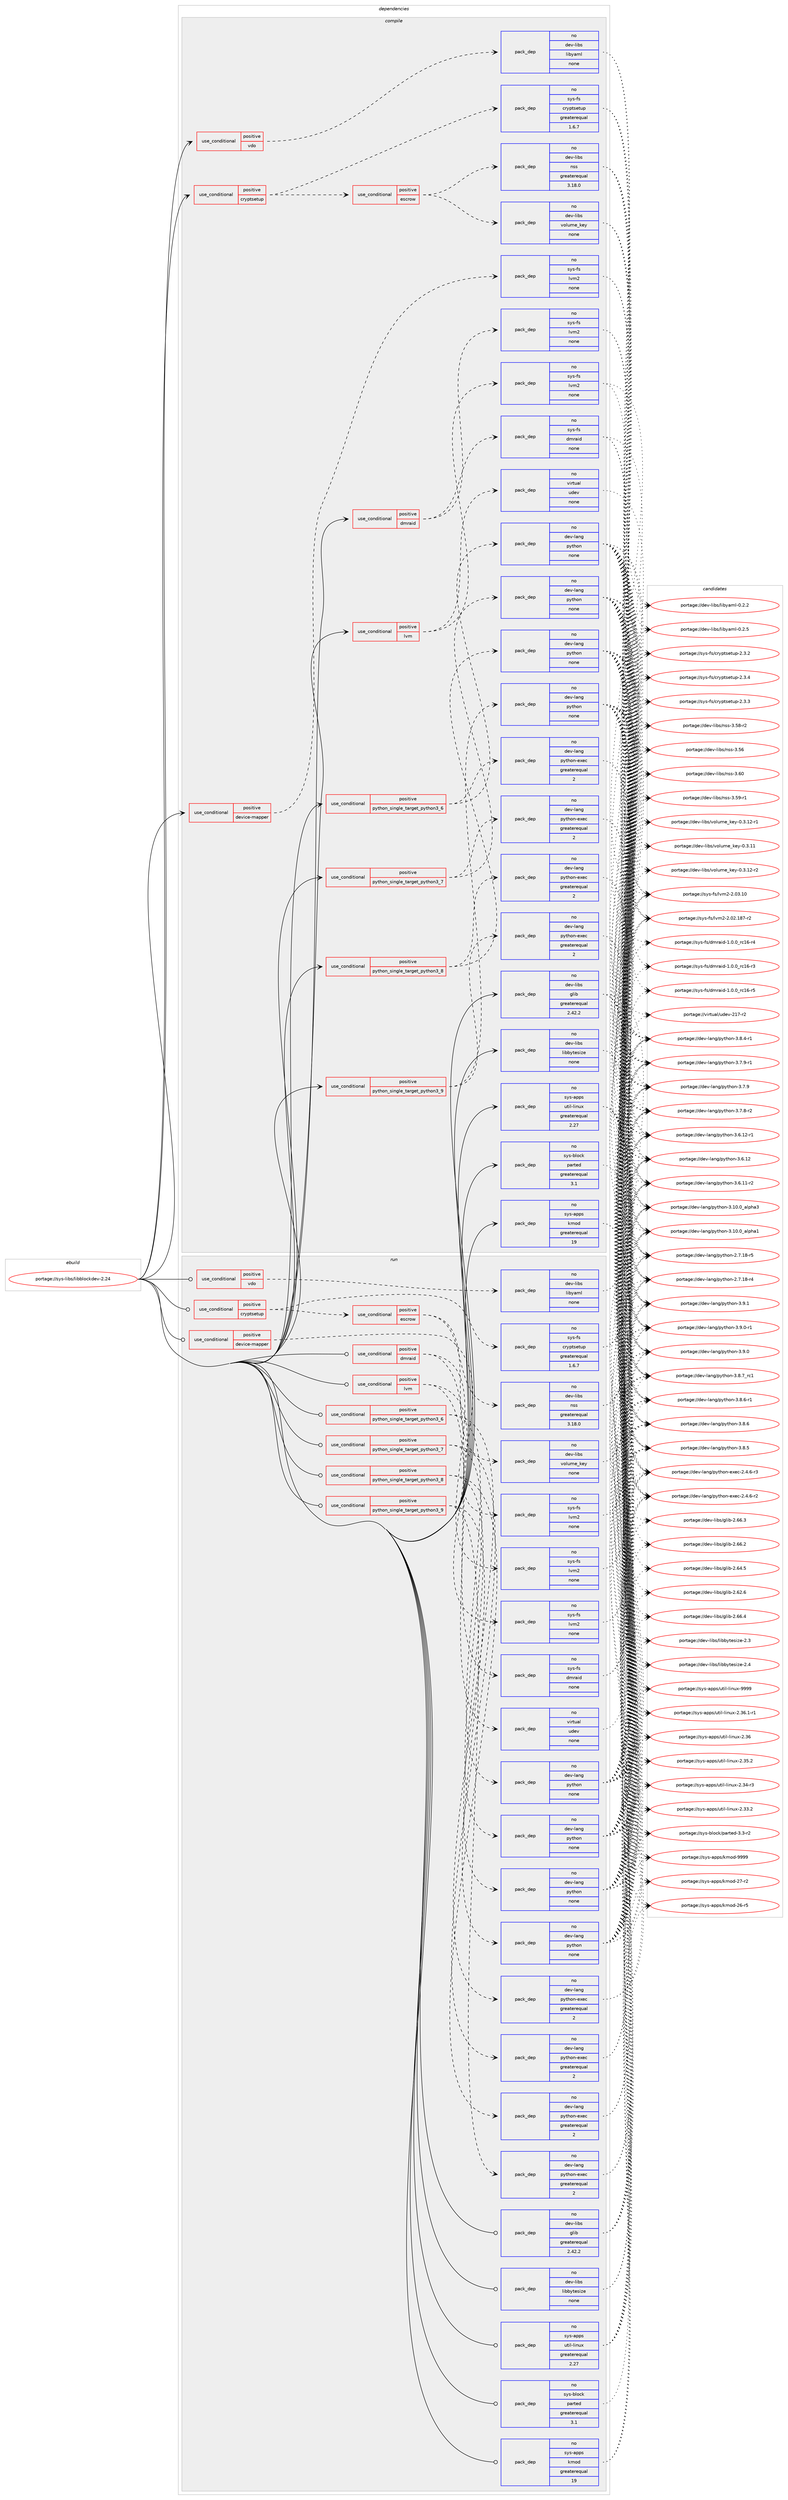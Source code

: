 digraph prolog {

# *************
# Graph options
# *************

newrank=true;
concentrate=true;
compound=true;
graph [rankdir=LR,fontname=Helvetica,fontsize=10,ranksep=1.5];#, ranksep=2.5, nodesep=0.2];
edge  [arrowhead=vee];
node  [fontname=Helvetica,fontsize=10];

# **********
# The ebuild
# **********

subgraph cluster_leftcol {
color=gray;
rank=same;
label=<<i>ebuild</i>>;
id [label="portage://sys-libs/libblockdev-2.24", color=red, width=4, href="../sys-libs/libblockdev-2.24.svg"];
}

# ****************
# The dependencies
# ****************

subgraph cluster_midcol {
color=gray;
label=<<i>dependencies</i>>;
subgraph cluster_compile {
fillcolor="#eeeeee";
style=filled;
label=<<i>compile</i>>;
subgraph cond871 {
dependency3811 [label=<<TABLE BORDER="0" CELLBORDER="1" CELLSPACING="0" CELLPADDING="4"><TR><TD ROWSPAN="3" CELLPADDING="10">use_conditional</TD></TR><TR><TD>positive</TD></TR><TR><TD>cryptsetup</TD></TR></TABLE>>, shape=none, color=red];
subgraph cond872 {
dependency3812 [label=<<TABLE BORDER="0" CELLBORDER="1" CELLSPACING="0" CELLPADDING="4"><TR><TD ROWSPAN="3" CELLPADDING="10">use_conditional</TD></TR><TR><TD>positive</TD></TR><TR><TD>escrow</TD></TR></TABLE>>, shape=none, color=red];
subgraph pack2884 {
dependency3813 [label=<<TABLE BORDER="0" CELLBORDER="1" CELLSPACING="0" CELLPADDING="4" WIDTH="220"><TR><TD ROWSPAN="6" CELLPADDING="30">pack_dep</TD></TR><TR><TD WIDTH="110">no</TD></TR><TR><TD>dev-libs</TD></TR><TR><TD>nss</TD></TR><TR><TD>greaterequal</TD></TR><TR><TD>3.18.0</TD></TR></TABLE>>, shape=none, color=blue];
}
dependency3812:e -> dependency3813:w [weight=20,style="dashed",arrowhead="vee"];
subgraph pack2885 {
dependency3814 [label=<<TABLE BORDER="0" CELLBORDER="1" CELLSPACING="0" CELLPADDING="4" WIDTH="220"><TR><TD ROWSPAN="6" CELLPADDING="30">pack_dep</TD></TR><TR><TD WIDTH="110">no</TD></TR><TR><TD>dev-libs</TD></TR><TR><TD>volume_key</TD></TR><TR><TD>none</TD></TR><TR><TD></TD></TR></TABLE>>, shape=none, color=blue];
}
dependency3812:e -> dependency3814:w [weight=20,style="dashed",arrowhead="vee"];
}
dependency3811:e -> dependency3812:w [weight=20,style="dashed",arrowhead="vee"];
subgraph pack2886 {
dependency3815 [label=<<TABLE BORDER="0" CELLBORDER="1" CELLSPACING="0" CELLPADDING="4" WIDTH="220"><TR><TD ROWSPAN="6" CELLPADDING="30">pack_dep</TD></TR><TR><TD WIDTH="110">no</TD></TR><TR><TD>sys-fs</TD></TR><TR><TD>cryptsetup</TD></TR><TR><TD>greaterequal</TD></TR><TR><TD>1.6.7</TD></TR></TABLE>>, shape=none, color=blue];
}
dependency3811:e -> dependency3815:w [weight=20,style="dashed",arrowhead="vee"];
}
id:e -> dependency3811:w [weight=20,style="solid",arrowhead="vee"];
subgraph cond873 {
dependency3816 [label=<<TABLE BORDER="0" CELLBORDER="1" CELLSPACING="0" CELLPADDING="4"><TR><TD ROWSPAN="3" CELLPADDING="10">use_conditional</TD></TR><TR><TD>positive</TD></TR><TR><TD>device-mapper</TD></TR></TABLE>>, shape=none, color=red];
subgraph pack2887 {
dependency3817 [label=<<TABLE BORDER="0" CELLBORDER="1" CELLSPACING="0" CELLPADDING="4" WIDTH="220"><TR><TD ROWSPAN="6" CELLPADDING="30">pack_dep</TD></TR><TR><TD WIDTH="110">no</TD></TR><TR><TD>sys-fs</TD></TR><TR><TD>lvm2</TD></TR><TR><TD>none</TD></TR><TR><TD></TD></TR></TABLE>>, shape=none, color=blue];
}
dependency3816:e -> dependency3817:w [weight=20,style="dashed",arrowhead="vee"];
}
id:e -> dependency3816:w [weight=20,style="solid",arrowhead="vee"];
subgraph cond874 {
dependency3818 [label=<<TABLE BORDER="0" CELLBORDER="1" CELLSPACING="0" CELLPADDING="4"><TR><TD ROWSPAN="3" CELLPADDING="10">use_conditional</TD></TR><TR><TD>positive</TD></TR><TR><TD>dmraid</TD></TR></TABLE>>, shape=none, color=red];
subgraph pack2888 {
dependency3819 [label=<<TABLE BORDER="0" CELLBORDER="1" CELLSPACING="0" CELLPADDING="4" WIDTH="220"><TR><TD ROWSPAN="6" CELLPADDING="30">pack_dep</TD></TR><TR><TD WIDTH="110">no</TD></TR><TR><TD>sys-fs</TD></TR><TR><TD>dmraid</TD></TR><TR><TD>none</TD></TR><TR><TD></TD></TR></TABLE>>, shape=none, color=blue];
}
dependency3818:e -> dependency3819:w [weight=20,style="dashed",arrowhead="vee"];
subgraph pack2889 {
dependency3820 [label=<<TABLE BORDER="0" CELLBORDER="1" CELLSPACING="0" CELLPADDING="4" WIDTH="220"><TR><TD ROWSPAN="6" CELLPADDING="30">pack_dep</TD></TR><TR><TD WIDTH="110">no</TD></TR><TR><TD>sys-fs</TD></TR><TR><TD>lvm2</TD></TR><TR><TD>none</TD></TR><TR><TD></TD></TR></TABLE>>, shape=none, color=blue];
}
dependency3818:e -> dependency3820:w [weight=20,style="dashed",arrowhead="vee"];
}
id:e -> dependency3818:w [weight=20,style="solid",arrowhead="vee"];
subgraph cond875 {
dependency3821 [label=<<TABLE BORDER="0" CELLBORDER="1" CELLSPACING="0" CELLPADDING="4"><TR><TD ROWSPAN="3" CELLPADDING="10">use_conditional</TD></TR><TR><TD>positive</TD></TR><TR><TD>lvm</TD></TR></TABLE>>, shape=none, color=red];
subgraph pack2890 {
dependency3822 [label=<<TABLE BORDER="0" CELLBORDER="1" CELLSPACING="0" CELLPADDING="4" WIDTH="220"><TR><TD ROWSPAN="6" CELLPADDING="30">pack_dep</TD></TR><TR><TD WIDTH="110">no</TD></TR><TR><TD>sys-fs</TD></TR><TR><TD>lvm2</TD></TR><TR><TD>none</TD></TR><TR><TD></TD></TR></TABLE>>, shape=none, color=blue];
}
dependency3821:e -> dependency3822:w [weight=20,style="dashed",arrowhead="vee"];
subgraph pack2891 {
dependency3823 [label=<<TABLE BORDER="0" CELLBORDER="1" CELLSPACING="0" CELLPADDING="4" WIDTH="220"><TR><TD ROWSPAN="6" CELLPADDING="30">pack_dep</TD></TR><TR><TD WIDTH="110">no</TD></TR><TR><TD>virtual</TD></TR><TR><TD>udev</TD></TR><TR><TD>none</TD></TR><TR><TD></TD></TR></TABLE>>, shape=none, color=blue];
}
dependency3821:e -> dependency3823:w [weight=20,style="dashed",arrowhead="vee"];
}
id:e -> dependency3821:w [weight=20,style="solid",arrowhead="vee"];
subgraph cond876 {
dependency3824 [label=<<TABLE BORDER="0" CELLBORDER="1" CELLSPACING="0" CELLPADDING="4"><TR><TD ROWSPAN="3" CELLPADDING="10">use_conditional</TD></TR><TR><TD>positive</TD></TR><TR><TD>python_single_target_python3_6</TD></TR></TABLE>>, shape=none, color=red];
subgraph pack2892 {
dependency3825 [label=<<TABLE BORDER="0" CELLBORDER="1" CELLSPACING="0" CELLPADDING="4" WIDTH="220"><TR><TD ROWSPAN="6" CELLPADDING="30">pack_dep</TD></TR><TR><TD WIDTH="110">no</TD></TR><TR><TD>dev-lang</TD></TR><TR><TD>python</TD></TR><TR><TD>none</TD></TR><TR><TD></TD></TR></TABLE>>, shape=none, color=blue];
}
dependency3824:e -> dependency3825:w [weight=20,style="dashed",arrowhead="vee"];
subgraph pack2893 {
dependency3826 [label=<<TABLE BORDER="0" CELLBORDER="1" CELLSPACING="0" CELLPADDING="4" WIDTH="220"><TR><TD ROWSPAN="6" CELLPADDING="30">pack_dep</TD></TR><TR><TD WIDTH="110">no</TD></TR><TR><TD>dev-lang</TD></TR><TR><TD>python-exec</TD></TR><TR><TD>greaterequal</TD></TR><TR><TD>2</TD></TR></TABLE>>, shape=none, color=blue];
}
dependency3824:e -> dependency3826:w [weight=20,style="dashed",arrowhead="vee"];
}
id:e -> dependency3824:w [weight=20,style="solid",arrowhead="vee"];
subgraph cond877 {
dependency3827 [label=<<TABLE BORDER="0" CELLBORDER="1" CELLSPACING="0" CELLPADDING="4"><TR><TD ROWSPAN="3" CELLPADDING="10">use_conditional</TD></TR><TR><TD>positive</TD></TR><TR><TD>python_single_target_python3_7</TD></TR></TABLE>>, shape=none, color=red];
subgraph pack2894 {
dependency3828 [label=<<TABLE BORDER="0" CELLBORDER="1" CELLSPACING="0" CELLPADDING="4" WIDTH="220"><TR><TD ROWSPAN="6" CELLPADDING="30">pack_dep</TD></TR><TR><TD WIDTH="110">no</TD></TR><TR><TD>dev-lang</TD></TR><TR><TD>python</TD></TR><TR><TD>none</TD></TR><TR><TD></TD></TR></TABLE>>, shape=none, color=blue];
}
dependency3827:e -> dependency3828:w [weight=20,style="dashed",arrowhead="vee"];
subgraph pack2895 {
dependency3829 [label=<<TABLE BORDER="0" CELLBORDER="1" CELLSPACING="0" CELLPADDING="4" WIDTH="220"><TR><TD ROWSPAN="6" CELLPADDING="30">pack_dep</TD></TR><TR><TD WIDTH="110">no</TD></TR><TR><TD>dev-lang</TD></TR><TR><TD>python-exec</TD></TR><TR><TD>greaterequal</TD></TR><TR><TD>2</TD></TR></TABLE>>, shape=none, color=blue];
}
dependency3827:e -> dependency3829:w [weight=20,style="dashed",arrowhead="vee"];
}
id:e -> dependency3827:w [weight=20,style="solid",arrowhead="vee"];
subgraph cond878 {
dependency3830 [label=<<TABLE BORDER="0" CELLBORDER="1" CELLSPACING="0" CELLPADDING="4"><TR><TD ROWSPAN="3" CELLPADDING="10">use_conditional</TD></TR><TR><TD>positive</TD></TR><TR><TD>python_single_target_python3_8</TD></TR></TABLE>>, shape=none, color=red];
subgraph pack2896 {
dependency3831 [label=<<TABLE BORDER="0" CELLBORDER="1" CELLSPACING="0" CELLPADDING="4" WIDTH="220"><TR><TD ROWSPAN="6" CELLPADDING="30">pack_dep</TD></TR><TR><TD WIDTH="110">no</TD></TR><TR><TD>dev-lang</TD></TR><TR><TD>python</TD></TR><TR><TD>none</TD></TR><TR><TD></TD></TR></TABLE>>, shape=none, color=blue];
}
dependency3830:e -> dependency3831:w [weight=20,style="dashed",arrowhead="vee"];
subgraph pack2897 {
dependency3832 [label=<<TABLE BORDER="0" CELLBORDER="1" CELLSPACING="0" CELLPADDING="4" WIDTH="220"><TR><TD ROWSPAN="6" CELLPADDING="30">pack_dep</TD></TR><TR><TD WIDTH="110">no</TD></TR><TR><TD>dev-lang</TD></TR><TR><TD>python-exec</TD></TR><TR><TD>greaterequal</TD></TR><TR><TD>2</TD></TR></TABLE>>, shape=none, color=blue];
}
dependency3830:e -> dependency3832:w [weight=20,style="dashed",arrowhead="vee"];
}
id:e -> dependency3830:w [weight=20,style="solid",arrowhead="vee"];
subgraph cond879 {
dependency3833 [label=<<TABLE BORDER="0" CELLBORDER="1" CELLSPACING="0" CELLPADDING="4"><TR><TD ROWSPAN="3" CELLPADDING="10">use_conditional</TD></TR><TR><TD>positive</TD></TR><TR><TD>python_single_target_python3_9</TD></TR></TABLE>>, shape=none, color=red];
subgraph pack2898 {
dependency3834 [label=<<TABLE BORDER="0" CELLBORDER="1" CELLSPACING="0" CELLPADDING="4" WIDTH="220"><TR><TD ROWSPAN="6" CELLPADDING="30">pack_dep</TD></TR><TR><TD WIDTH="110">no</TD></TR><TR><TD>dev-lang</TD></TR><TR><TD>python</TD></TR><TR><TD>none</TD></TR><TR><TD></TD></TR></TABLE>>, shape=none, color=blue];
}
dependency3833:e -> dependency3834:w [weight=20,style="dashed",arrowhead="vee"];
subgraph pack2899 {
dependency3835 [label=<<TABLE BORDER="0" CELLBORDER="1" CELLSPACING="0" CELLPADDING="4" WIDTH="220"><TR><TD ROWSPAN="6" CELLPADDING="30">pack_dep</TD></TR><TR><TD WIDTH="110">no</TD></TR><TR><TD>dev-lang</TD></TR><TR><TD>python-exec</TD></TR><TR><TD>greaterequal</TD></TR><TR><TD>2</TD></TR></TABLE>>, shape=none, color=blue];
}
dependency3833:e -> dependency3835:w [weight=20,style="dashed",arrowhead="vee"];
}
id:e -> dependency3833:w [weight=20,style="solid",arrowhead="vee"];
subgraph cond880 {
dependency3836 [label=<<TABLE BORDER="0" CELLBORDER="1" CELLSPACING="0" CELLPADDING="4"><TR><TD ROWSPAN="3" CELLPADDING="10">use_conditional</TD></TR><TR><TD>positive</TD></TR><TR><TD>vdo</TD></TR></TABLE>>, shape=none, color=red];
subgraph pack2900 {
dependency3837 [label=<<TABLE BORDER="0" CELLBORDER="1" CELLSPACING="0" CELLPADDING="4" WIDTH="220"><TR><TD ROWSPAN="6" CELLPADDING="30">pack_dep</TD></TR><TR><TD WIDTH="110">no</TD></TR><TR><TD>dev-libs</TD></TR><TR><TD>libyaml</TD></TR><TR><TD>none</TD></TR><TR><TD></TD></TR></TABLE>>, shape=none, color=blue];
}
dependency3836:e -> dependency3837:w [weight=20,style="dashed",arrowhead="vee"];
}
id:e -> dependency3836:w [weight=20,style="solid",arrowhead="vee"];
subgraph pack2901 {
dependency3838 [label=<<TABLE BORDER="0" CELLBORDER="1" CELLSPACING="0" CELLPADDING="4" WIDTH="220"><TR><TD ROWSPAN="6" CELLPADDING="30">pack_dep</TD></TR><TR><TD WIDTH="110">no</TD></TR><TR><TD>dev-libs</TD></TR><TR><TD>glib</TD></TR><TR><TD>greaterequal</TD></TR><TR><TD>2.42.2</TD></TR></TABLE>>, shape=none, color=blue];
}
id:e -> dependency3838:w [weight=20,style="solid",arrowhead="vee"];
subgraph pack2902 {
dependency3839 [label=<<TABLE BORDER="0" CELLBORDER="1" CELLSPACING="0" CELLPADDING="4" WIDTH="220"><TR><TD ROWSPAN="6" CELLPADDING="30">pack_dep</TD></TR><TR><TD WIDTH="110">no</TD></TR><TR><TD>dev-libs</TD></TR><TR><TD>libbytesize</TD></TR><TR><TD>none</TD></TR><TR><TD></TD></TR></TABLE>>, shape=none, color=blue];
}
id:e -> dependency3839:w [weight=20,style="solid",arrowhead="vee"];
subgraph pack2903 {
dependency3840 [label=<<TABLE BORDER="0" CELLBORDER="1" CELLSPACING="0" CELLPADDING="4" WIDTH="220"><TR><TD ROWSPAN="6" CELLPADDING="30">pack_dep</TD></TR><TR><TD WIDTH="110">no</TD></TR><TR><TD>sys-apps</TD></TR><TR><TD>kmod</TD></TR><TR><TD>greaterequal</TD></TR><TR><TD>19</TD></TR></TABLE>>, shape=none, color=blue];
}
id:e -> dependency3840:w [weight=20,style="solid",arrowhead="vee"];
subgraph pack2904 {
dependency3841 [label=<<TABLE BORDER="0" CELLBORDER="1" CELLSPACING="0" CELLPADDING="4" WIDTH="220"><TR><TD ROWSPAN="6" CELLPADDING="30">pack_dep</TD></TR><TR><TD WIDTH="110">no</TD></TR><TR><TD>sys-apps</TD></TR><TR><TD>util-linux</TD></TR><TR><TD>greaterequal</TD></TR><TR><TD>2.27</TD></TR></TABLE>>, shape=none, color=blue];
}
id:e -> dependency3841:w [weight=20,style="solid",arrowhead="vee"];
subgraph pack2905 {
dependency3842 [label=<<TABLE BORDER="0" CELLBORDER="1" CELLSPACING="0" CELLPADDING="4" WIDTH="220"><TR><TD ROWSPAN="6" CELLPADDING="30">pack_dep</TD></TR><TR><TD WIDTH="110">no</TD></TR><TR><TD>sys-block</TD></TR><TR><TD>parted</TD></TR><TR><TD>greaterequal</TD></TR><TR><TD>3.1</TD></TR></TABLE>>, shape=none, color=blue];
}
id:e -> dependency3842:w [weight=20,style="solid",arrowhead="vee"];
}
subgraph cluster_compileandrun {
fillcolor="#eeeeee";
style=filled;
label=<<i>compile and run</i>>;
}
subgraph cluster_run {
fillcolor="#eeeeee";
style=filled;
label=<<i>run</i>>;
subgraph cond881 {
dependency3843 [label=<<TABLE BORDER="0" CELLBORDER="1" CELLSPACING="0" CELLPADDING="4"><TR><TD ROWSPAN="3" CELLPADDING="10">use_conditional</TD></TR><TR><TD>positive</TD></TR><TR><TD>cryptsetup</TD></TR></TABLE>>, shape=none, color=red];
subgraph cond882 {
dependency3844 [label=<<TABLE BORDER="0" CELLBORDER="1" CELLSPACING="0" CELLPADDING="4"><TR><TD ROWSPAN="3" CELLPADDING="10">use_conditional</TD></TR><TR><TD>positive</TD></TR><TR><TD>escrow</TD></TR></TABLE>>, shape=none, color=red];
subgraph pack2906 {
dependency3845 [label=<<TABLE BORDER="0" CELLBORDER="1" CELLSPACING="0" CELLPADDING="4" WIDTH="220"><TR><TD ROWSPAN="6" CELLPADDING="30">pack_dep</TD></TR><TR><TD WIDTH="110">no</TD></TR><TR><TD>dev-libs</TD></TR><TR><TD>nss</TD></TR><TR><TD>greaterequal</TD></TR><TR><TD>3.18.0</TD></TR></TABLE>>, shape=none, color=blue];
}
dependency3844:e -> dependency3845:w [weight=20,style="dashed",arrowhead="vee"];
subgraph pack2907 {
dependency3846 [label=<<TABLE BORDER="0" CELLBORDER="1" CELLSPACING="0" CELLPADDING="4" WIDTH="220"><TR><TD ROWSPAN="6" CELLPADDING="30">pack_dep</TD></TR><TR><TD WIDTH="110">no</TD></TR><TR><TD>dev-libs</TD></TR><TR><TD>volume_key</TD></TR><TR><TD>none</TD></TR><TR><TD></TD></TR></TABLE>>, shape=none, color=blue];
}
dependency3844:e -> dependency3846:w [weight=20,style="dashed",arrowhead="vee"];
}
dependency3843:e -> dependency3844:w [weight=20,style="dashed",arrowhead="vee"];
subgraph pack2908 {
dependency3847 [label=<<TABLE BORDER="0" CELLBORDER="1" CELLSPACING="0" CELLPADDING="4" WIDTH="220"><TR><TD ROWSPAN="6" CELLPADDING="30">pack_dep</TD></TR><TR><TD WIDTH="110">no</TD></TR><TR><TD>sys-fs</TD></TR><TR><TD>cryptsetup</TD></TR><TR><TD>greaterequal</TD></TR><TR><TD>1.6.7</TD></TR></TABLE>>, shape=none, color=blue];
}
dependency3843:e -> dependency3847:w [weight=20,style="dashed",arrowhead="vee"];
}
id:e -> dependency3843:w [weight=20,style="solid",arrowhead="odot"];
subgraph cond883 {
dependency3848 [label=<<TABLE BORDER="0" CELLBORDER="1" CELLSPACING="0" CELLPADDING="4"><TR><TD ROWSPAN="3" CELLPADDING="10">use_conditional</TD></TR><TR><TD>positive</TD></TR><TR><TD>device-mapper</TD></TR></TABLE>>, shape=none, color=red];
subgraph pack2909 {
dependency3849 [label=<<TABLE BORDER="0" CELLBORDER="1" CELLSPACING="0" CELLPADDING="4" WIDTH="220"><TR><TD ROWSPAN="6" CELLPADDING="30">pack_dep</TD></TR><TR><TD WIDTH="110">no</TD></TR><TR><TD>sys-fs</TD></TR><TR><TD>lvm2</TD></TR><TR><TD>none</TD></TR><TR><TD></TD></TR></TABLE>>, shape=none, color=blue];
}
dependency3848:e -> dependency3849:w [weight=20,style="dashed",arrowhead="vee"];
}
id:e -> dependency3848:w [weight=20,style="solid",arrowhead="odot"];
subgraph cond884 {
dependency3850 [label=<<TABLE BORDER="0" CELLBORDER="1" CELLSPACING="0" CELLPADDING="4"><TR><TD ROWSPAN="3" CELLPADDING="10">use_conditional</TD></TR><TR><TD>positive</TD></TR><TR><TD>dmraid</TD></TR></TABLE>>, shape=none, color=red];
subgraph pack2910 {
dependency3851 [label=<<TABLE BORDER="0" CELLBORDER="1" CELLSPACING="0" CELLPADDING="4" WIDTH="220"><TR><TD ROWSPAN="6" CELLPADDING="30">pack_dep</TD></TR><TR><TD WIDTH="110">no</TD></TR><TR><TD>sys-fs</TD></TR><TR><TD>dmraid</TD></TR><TR><TD>none</TD></TR><TR><TD></TD></TR></TABLE>>, shape=none, color=blue];
}
dependency3850:e -> dependency3851:w [weight=20,style="dashed",arrowhead="vee"];
subgraph pack2911 {
dependency3852 [label=<<TABLE BORDER="0" CELLBORDER="1" CELLSPACING="0" CELLPADDING="4" WIDTH="220"><TR><TD ROWSPAN="6" CELLPADDING="30">pack_dep</TD></TR><TR><TD WIDTH="110">no</TD></TR><TR><TD>sys-fs</TD></TR><TR><TD>lvm2</TD></TR><TR><TD>none</TD></TR><TR><TD></TD></TR></TABLE>>, shape=none, color=blue];
}
dependency3850:e -> dependency3852:w [weight=20,style="dashed",arrowhead="vee"];
}
id:e -> dependency3850:w [weight=20,style="solid",arrowhead="odot"];
subgraph cond885 {
dependency3853 [label=<<TABLE BORDER="0" CELLBORDER="1" CELLSPACING="0" CELLPADDING="4"><TR><TD ROWSPAN="3" CELLPADDING="10">use_conditional</TD></TR><TR><TD>positive</TD></TR><TR><TD>lvm</TD></TR></TABLE>>, shape=none, color=red];
subgraph pack2912 {
dependency3854 [label=<<TABLE BORDER="0" CELLBORDER="1" CELLSPACING="0" CELLPADDING="4" WIDTH="220"><TR><TD ROWSPAN="6" CELLPADDING="30">pack_dep</TD></TR><TR><TD WIDTH="110">no</TD></TR><TR><TD>sys-fs</TD></TR><TR><TD>lvm2</TD></TR><TR><TD>none</TD></TR><TR><TD></TD></TR></TABLE>>, shape=none, color=blue];
}
dependency3853:e -> dependency3854:w [weight=20,style="dashed",arrowhead="vee"];
subgraph pack2913 {
dependency3855 [label=<<TABLE BORDER="0" CELLBORDER="1" CELLSPACING="0" CELLPADDING="4" WIDTH="220"><TR><TD ROWSPAN="6" CELLPADDING="30">pack_dep</TD></TR><TR><TD WIDTH="110">no</TD></TR><TR><TD>virtual</TD></TR><TR><TD>udev</TD></TR><TR><TD>none</TD></TR><TR><TD></TD></TR></TABLE>>, shape=none, color=blue];
}
dependency3853:e -> dependency3855:w [weight=20,style="dashed",arrowhead="vee"];
}
id:e -> dependency3853:w [weight=20,style="solid",arrowhead="odot"];
subgraph cond886 {
dependency3856 [label=<<TABLE BORDER="0" CELLBORDER="1" CELLSPACING="0" CELLPADDING="4"><TR><TD ROWSPAN="3" CELLPADDING="10">use_conditional</TD></TR><TR><TD>positive</TD></TR><TR><TD>python_single_target_python3_6</TD></TR></TABLE>>, shape=none, color=red];
subgraph pack2914 {
dependency3857 [label=<<TABLE BORDER="0" CELLBORDER="1" CELLSPACING="0" CELLPADDING="4" WIDTH="220"><TR><TD ROWSPAN="6" CELLPADDING="30">pack_dep</TD></TR><TR><TD WIDTH="110">no</TD></TR><TR><TD>dev-lang</TD></TR><TR><TD>python</TD></TR><TR><TD>none</TD></TR><TR><TD></TD></TR></TABLE>>, shape=none, color=blue];
}
dependency3856:e -> dependency3857:w [weight=20,style="dashed",arrowhead="vee"];
subgraph pack2915 {
dependency3858 [label=<<TABLE BORDER="0" CELLBORDER="1" CELLSPACING="0" CELLPADDING="4" WIDTH="220"><TR><TD ROWSPAN="6" CELLPADDING="30">pack_dep</TD></TR><TR><TD WIDTH="110">no</TD></TR><TR><TD>dev-lang</TD></TR><TR><TD>python-exec</TD></TR><TR><TD>greaterequal</TD></TR><TR><TD>2</TD></TR></TABLE>>, shape=none, color=blue];
}
dependency3856:e -> dependency3858:w [weight=20,style="dashed",arrowhead="vee"];
}
id:e -> dependency3856:w [weight=20,style="solid",arrowhead="odot"];
subgraph cond887 {
dependency3859 [label=<<TABLE BORDER="0" CELLBORDER="1" CELLSPACING="0" CELLPADDING="4"><TR><TD ROWSPAN="3" CELLPADDING="10">use_conditional</TD></TR><TR><TD>positive</TD></TR><TR><TD>python_single_target_python3_7</TD></TR></TABLE>>, shape=none, color=red];
subgraph pack2916 {
dependency3860 [label=<<TABLE BORDER="0" CELLBORDER="1" CELLSPACING="0" CELLPADDING="4" WIDTH="220"><TR><TD ROWSPAN="6" CELLPADDING="30">pack_dep</TD></TR><TR><TD WIDTH="110">no</TD></TR><TR><TD>dev-lang</TD></TR><TR><TD>python</TD></TR><TR><TD>none</TD></TR><TR><TD></TD></TR></TABLE>>, shape=none, color=blue];
}
dependency3859:e -> dependency3860:w [weight=20,style="dashed",arrowhead="vee"];
subgraph pack2917 {
dependency3861 [label=<<TABLE BORDER="0" CELLBORDER="1" CELLSPACING="0" CELLPADDING="4" WIDTH="220"><TR><TD ROWSPAN="6" CELLPADDING="30">pack_dep</TD></TR><TR><TD WIDTH="110">no</TD></TR><TR><TD>dev-lang</TD></TR><TR><TD>python-exec</TD></TR><TR><TD>greaterequal</TD></TR><TR><TD>2</TD></TR></TABLE>>, shape=none, color=blue];
}
dependency3859:e -> dependency3861:w [weight=20,style="dashed",arrowhead="vee"];
}
id:e -> dependency3859:w [weight=20,style="solid",arrowhead="odot"];
subgraph cond888 {
dependency3862 [label=<<TABLE BORDER="0" CELLBORDER="1" CELLSPACING="0" CELLPADDING="4"><TR><TD ROWSPAN="3" CELLPADDING="10">use_conditional</TD></TR><TR><TD>positive</TD></TR><TR><TD>python_single_target_python3_8</TD></TR></TABLE>>, shape=none, color=red];
subgraph pack2918 {
dependency3863 [label=<<TABLE BORDER="0" CELLBORDER="1" CELLSPACING="0" CELLPADDING="4" WIDTH="220"><TR><TD ROWSPAN="6" CELLPADDING="30">pack_dep</TD></TR><TR><TD WIDTH="110">no</TD></TR><TR><TD>dev-lang</TD></TR><TR><TD>python</TD></TR><TR><TD>none</TD></TR><TR><TD></TD></TR></TABLE>>, shape=none, color=blue];
}
dependency3862:e -> dependency3863:w [weight=20,style="dashed",arrowhead="vee"];
subgraph pack2919 {
dependency3864 [label=<<TABLE BORDER="0" CELLBORDER="1" CELLSPACING="0" CELLPADDING="4" WIDTH="220"><TR><TD ROWSPAN="6" CELLPADDING="30">pack_dep</TD></TR><TR><TD WIDTH="110">no</TD></TR><TR><TD>dev-lang</TD></TR><TR><TD>python-exec</TD></TR><TR><TD>greaterequal</TD></TR><TR><TD>2</TD></TR></TABLE>>, shape=none, color=blue];
}
dependency3862:e -> dependency3864:w [weight=20,style="dashed",arrowhead="vee"];
}
id:e -> dependency3862:w [weight=20,style="solid",arrowhead="odot"];
subgraph cond889 {
dependency3865 [label=<<TABLE BORDER="0" CELLBORDER="1" CELLSPACING="0" CELLPADDING="4"><TR><TD ROWSPAN="3" CELLPADDING="10">use_conditional</TD></TR><TR><TD>positive</TD></TR><TR><TD>python_single_target_python3_9</TD></TR></TABLE>>, shape=none, color=red];
subgraph pack2920 {
dependency3866 [label=<<TABLE BORDER="0" CELLBORDER="1" CELLSPACING="0" CELLPADDING="4" WIDTH="220"><TR><TD ROWSPAN="6" CELLPADDING="30">pack_dep</TD></TR><TR><TD WIDTH="110">no</TD></TR><TR><TD>dev-lang</TD></TR><TR><TD>python</TD></TR><TR><TD>none</TD></TR><TR><TD></TD></TR></TABLE>>, shape=none, color=blue];
}
dependency3865:e -> dependency3866:w [weight=20,style="dashed",arrowhead="vee"];
subgraph pack2921 {
dependency3867 [label=<<TABLE BORDER="0" CELLBORDER="1" CELLSPACING="0" CELLPADDING="4" WIDTH="220"><TR><TD ROWSPAN="6" CELLPADDING="30">pack_dep</TD></TR><TR><TD WIDTH="110">no</TD></TR><TR><TD>dev-lang</TD></TR><TR><TD>python-exec</TD></TR><TR><TD>greaterequal</TD></TR><TR><TD>2</TD></TR></TABLE>>, shape=none, color=blue];
}
dependency3865:e -> dependency3867:w [weight=20,style="dashed",arrowhead="vee"];
}
id:e -> dependency3865:w [weight=20,style="solid",arrowhead="odot"];
subgraph cond890 {
dependency3868 [label=<<TABLE BORDER="0" CELLBORDER="1" CELLSPACING="0" CELLPADDING="4"><TR><TD ROWSPAN="3" CELLPADDING="10">use_conditional</TD></TR><TR><TD>positive</TD></TR><TR><TD>vdo</TD></TR></TABLE>>, shape=none, color=red];
subgraph pack2922 {
dependency3869 [label=<<TABLE BORDER="0" CELLBORDER="1" CELLSPACING="0" CELLPADDING="4" WIDTH="220"><TR><TD ROWSPAN="6" CELLPADDING="30">pack_dep</TD></TR><TR><TD WIDTH="110">no</TD></TR><TR><TD>dev-libs</TD></TR><TR><TD>libyaml</TD></TR><TR><TD>none</TD></TR><TR><TD></TD></TR></TABLE>>, shape=none, color=blue];
}
dependency3868:e -> dependency3869:w [weight=20,style="dashed",arrowhead="vee"];
}
id:e -> dependency3868:w [weight=20,style="solid",arrowhead="odot"];
subgraph pack2923 {
dependency3870 [label=<<TABLE BORDER="0" CELLBORDER="1" CELLSPACING="0" CELLPADDING="4" WIDTH="220"><TR><TD ROWSPAN="6" CELLPADDING="30">pack_dep</TD></TR><TR><TD WIDTH="110">no</TD></TR><TR><TD>dev-libs</TD></TR><TR><TD>glib</TD></TR><TR><TD>greaterequal</TD></TR><TR><TD>2.42.2</TD></TR></TABLE>>, shape=none, color=blue];
}
id:e -> dependency3870:w [weight=20,style="solid",arrowhead="odot"];
subgraph pack2924 {
dependency3871 [label=<<TABLE BORDER="0" CELLBORDER="1" CELLSPACING="0" CELLPADDING="4" WIDTH="220"><TR><TD ROWSPAN="6" CELLPADDING="30">pack_dep</TD></TR><TR><TD WIDTH="110">no</TD></TR><TR><TD>dev-libs</TD></TR><TR><TD>libbytesize</TD></TR><TR><TD>none</TD></TR><TR><TD></TD></TR></TABLE>>, shape=none, color=blue];
}
id:e -> dependency3871:w [weight=20,style="solid",arrowhead="odot"];
subgraph pack2925 {
dependency3872 [label=<<TABLE BORDER="0" CELLBORDER="1" CELLSPACING="0" CELLPADDING="4" WIDTH="220"><TR><TD ROWSPAN="6" CELLPADDING="30">pack_dep</TD></TR><TR><TD WIDTH="110">no</TD></TR><TR><TD>sys-apps</TD></TR><TR><TD>kmod</TD></TR><TR><TD>greaterequal</TD></TR><TR><TD>19</TD></TR></TABLE>>, shape=none, color=blue];
}
id:e -> dependency3872:w [weight=20,style="solid",arrowhead="odot"];
subgraph pack2926 {
dependency3873 [label=<<TABLE BORDER="0" CELLBORDER="1" CELLSPACING="0" CELLPADDING="4" WIDTH="220"><TR><TD ROWSPAN="6" CELLPADDING="30">pack_dep</TD></TR><TR><TD WIDTH="110">no</TD></TR><TR><TD>sys-apps</TD></TR><TR><TD>util-linux</TD></TR><TR><TD>greaterequal</TD></TR><TR><TD>2.27</TD></TR></TABLE>>, shape=none, color=blue];
}
id:e -> dependency3873:w [weight=20,style="solid",arrowhead="odot"];
subgraph pack2927 {
dependency3874 [label=<<TABLE BORDER="0" CELLBORDER="1" CELLSPACING="0" CELLPADDING="4" WIDTH="220"><TR><TD ROWSPAN="6" CELLPADDING="30">pack_dep</TD></TR><TR><TD WIDTH="110">no</TD></TR><TR><TD>sys-block</TD></TR><TR><TD>parted</TD></TR><TR><TD>greaterequal</TD></TR><TR><TD>3.1</TD></TR></TABLE>>, shape=none, color=blue];
}
id:e -> dependency3874:w [weight=20,style="solid",arrowhead="odot"];
}
}

# **************
# The candidates
# **************

subgraph cluster_choices {
rank=same;
color=gray;
label=<<i>candidates</i>>;

subgraph choice2884 {
color=black;
nodesep=1;
choice1001011184510810598115471101151154551465448 [label="portage://dev-libs/nss-3.60", color=red, width=4,href="../dev-libs/nss-3.60.svg"];
choice10010111845108105981154711011511545514653574511449 [label="portage://dev-libs/nss-3.59-r1", color=red, width=4,href="../dev-libs/nss-3.59-r1.svg"];
choice10010111845108105981154711011511545514653564511450 [label="portage://dev-libs/nss-3.58-r2", color=red, width=4,href="../dev-libs/nss-3.58-r2.svg"];
choice1001011184510810598115471101151154551465354 [label="portage://dev-libs/nss-3.56", color=red, width=4,href="../dev-libs/nss-3.56.svg"];
dependency3813:e -> choice1001011184510810598115471101151154551465448:w [style=dotted,weight="100"];
dependency3813:e -> choice10010111845108105981154711011511545514653574511449:w [style=dotted,weight="100"];
dependency3813:e -> choice10010111845108105981154711011511545514653564511450:w [style=dotted,weight="100"];
dependency3813:e -> choice1001011184510810598115471101151154551465354:w [style=dotted,weight="100"];
}
subgraph choice2885 {
color=black;
nodesep=1;
choice10010111845108105981154711811110811710910195107101121454846514649504511450 [label="portage://dev-libs/volume_key-0.3.12-r2", color=red, width=4,href="../dev-libs/volume_key-0.3.12-r2.svg"];
choice10010111845108105981154711811110811710910195107101121454846514649504511449 [label="portage://dev-libs/volume_key-0.3.12-r1", color=red, width=4,href="../dev-libs/volume_key-0.3.12-r1.svg"];
choice1001011184510810598115471181111081171091019510710112145484651464949 [label="portage://dev-libs/volume_key-0.3.11", color=red, width=4,href="../dev-libs/volume_key-0.3.11.svg"];
dependency3814:e -> choice10010111845108105981154711811110811710910195107101121454846514649504511450:w [style=dotted,weight="100"];
dependency3814:e -> choice10010111845108105981154711811110811710910195107101121454846514649504511449:w [style=dotted,weight="100"];
dependency3814:e -> choice1001011184510810598115471181111081171091019510710112145484651464949:w [style=dotted,weight="100"];
}
subgraph choice2886 {
color=black;
nodesep=1;
choice115121115451021154799114121112116115101116117112455046514652 [label="portage://sys-fs/cryptsetup-2.3.4", color=red, width=4,href="../sys-fs/cryptsetup-2.3.4.svg"];
choice115121115451021154799114121112116115101116117112455046514651 [label="portage://sys-fs/cryptsetup-2.3.3", color=red, width=4,href="../sys-fs/cryptsetup-2.3.3.svg"];
choice115121115451021154799114121112116115101116117112455046514650 [label="portage://sys-fs/cryptsetup-2.3.2", color=red, width=4,href="../sys-fs/cryptsetup-2.3.2.svg"];
dependency3815:e -> choice115121115451021154799114121112116115101116117112455046514652:w [style=dotted,weight="100"];
dependency3815:e -> choice115121115451021154799114121112116115101116117112455046514651:w [style=dotted,weight="100"];
dependency3815:e -> choice115121115451021154799114121112116115101116117112455046514650:w [style=dotted,weight="100"];
}
subgraph choice2887 {
color=black;
nodesep=1;
choice1151211154510211547108118109504550464851464948 [label="portage://sys-fs/lvm2-2.03.10", color=red, width=4,href="../sys-fs/lvm2-2.03.10.svg"];
choice1151211154510211547108118109504550464850464956554511450 [label="portage://sys-fs/lvm2-2.02.187-r2", color=red, width=4,href="../sys-fs/lvm2-2.02.187-r2.svg"];
dependency3817:e -> choice1151211154510211547108118109504550464851464948:w [style=dotted,weight="100"];
dependency3817:e -> choice1151211154510211547108118109504550464850464956554511450:w [style=dotted,weight="100"];
}
subgraph choice2888 {
color=black;
nodesep=1;
choice115121115451021154710010911497105100454946484648951149949544511453 [label="portage://sys-fs/dmraid-1.0.0_rc16-r5", color=red, width=4,href="../sys-fs/dmraid-1.0.0_rc16-r5.svg"];
choice115121115451021154710010911497105100454946484648951149949544511452 [label="portage://sys-fs/dmraid-1.0.0_rc16-r4", color=red, width=4,href="../sys-fs/dmraid-1.0.0_rc16-r4.svg"];
choice115121115451021154710010911497105100454946484648951149949544511451 [label="portage://sys-fs/dmraid-1.0.0_rc16-r3", color=red, width=4,href="../sys-fs/dmraid-1.0.0_rc16-r3.svg"];
dependency3819:e -> choice115121115451021154710010911497105100454946484648951149949544511453:w [style=dotted,weight="100"];
dependency3819:e -> choice115121115451021154710010911497105100454946484648951149949544511452:w [style=dotted,weight="100"];
dependency3819:e -> choice115121115451021154710010911497105100454946484648951149949544511451:w [style=dotted,weight="100"];
}
subgraph choice2889 {
color=black;
nodesep=1;
choice1151211154510211547108118109504550464851464948 [label="portage://sys-fs/lvm2-2.03.10", color=red, width=4,href="../sys-fs/lvm2-2.03.10.svg"];
choice1151211154510211547108118109504550464850464956554511450 [label="portage://sys-fs/lvm2-2.02.187-r2", color=red, width=4,href="../sys-fs/lvm2-2.02.187-r2.svg"];
dependency3820:e -> choice1151211154510211547108118109504550464851464948:w [style=dotted,weight="100"];
dependency3820:e -> choice1151211154510211547108118109504550464850464956554511450:w [style=dotted,weight="100"];
}
subgraph choice2890 {
color=black;
nodesep=1;
choice1151211154510211547108118109504550464851464948 [label="portage://sys-fs/lvm2-2.03.10", color=red, width=4,href="../sys-fs/lvm2-2.03.10.svg"];
choice1151211154510211547108118109504550464850464956554511450 [label="portage://sys-fs/lvm2-2.02.187-r2", color=red, width=4,href="../sys-fs/lvm2-2.02.187-r2.svg"];
dependency3822:e -> choice1151211154510211547108118109504550464851464948:w [style=dotted,weight="100"];
dependency3822:e -> choice1151211154510211547108118109504550464850464956554511450:w [style=dotted,weight="100"];
}
subgraph choice2891 {
color=black;
nodesep=1;
choice1181051141161179710847117100101118455049554511450 [label="portage://virtual/udev-217-r2", color=red, width=4,href="../virtual/udev-217-r2.svg"];
dependency3823:e -> choice1181051141161179710847117100101118455049554511450:w [style=dotted,weight="100"];
}
subgraph choice2892 {
color=black;
nodesep=1;
choice100101118451089711010347112121116104111110455146574649 [label="portage://dev-lang/python-3.9.1", color=red, width=4,href="../dev-lang/python-3.9.1.svg"];
choice1001011184510897110103471121211161041111104551465746484511449 [label="portage://dev-lang/python-3.9.0-r1", color=red, width=4,href="../dev-lang/python-3.9.0-r1.svg"];
choice100101118451089711010347112121116104111110455146574648 [label="portage://dev-lang/python-3.9.0", color=red, width=4,href="../dev-lang/python-3.9.0.svg"];
choice100101118451089711010347112121116104111110455146564655951149949 [label="portage://dev-lang/python-3.8.7_rc1", color=red, width=4,href="../dev-lang/python-3.8.7_rc1.svg"];
choice1001011184510897110103471121211161041111104551465646544511449 [label="portage://dev-lang/python-3.8.6-r1", color=red, width=4,href="../dev-lang/python-3.8.6-r1.svg"];
choice100101118451089711010347112121116104111110455146564654 [label="portage://dev-lang/python-3.8.6", color=red, width=4,href="../dev-lang/python-3.8.6.svg"];
choice100101118451089711010347112121116104111110455146564653 [label="portage://dev-lang/python-3.8.5", color=red, width=4,href="../dev-lang/python-3.8.5.svg"];
choice1001011184510897110103471121211161041111104551465646524511449 [label="portage://dev-lang/python-3.8.4-r1", color=red, width=4,href="../dev-lang/python-3.8.4-r1.svg"];
choice1001011184510897110103471121211161041111104551465546574511449 [label="portage://dev-lang/python-3.7.9-r1", color=red, width=4,href="../dev-lang/python-3.7.9-r1.svg"];
choice100101118451089711010347112121116104111110455146554657 [label="portage://dev-lang/python-3.7.9", color=red, width=4,href="../dev-lang/python-3.7.9.svg"];
choice1001011184510897110103471121211161041111104551465546564511450 [label="portage://dev-lang/python-3.7.8-r2", color=red, width=4,href="../dev-lang/python-3.7.8-r2.svg"];
choice100101118451089711010347112121116104111110455146544649504511449 [label="portage://dev-lang/python-3.6.12-r1", color=red, width=4,href="../dev-lang/python-3.6.12-r1.svg"];
choice10010111845108971101034711212111610411111045514654464950 [label="portage://dev-lang/python-3.6.12", color=red, width=4,href="../dev-lang/python-3.6.12.svg"];
choice100101118451089711010347112121116104111110455146544649494511450 [label="portage://dev-lang/python-3.6.11-r2", color=red, width=4,href="../dev-lang/python-3.6.11-r2.svg"];
choice1001011184510897110103471121211161041111104551464948464895971081121049751 [label="portage://dev-lang/python-3.10.0_alpha3", color=red, width=4,href="../dev-lang/python-3.10.0_alpha3.svg"];
choice1001011184510897110103471121211161041111104551464948464895971081121049749 [label="portage://dev-lang/python-3.10.0_alpha1", color=red, width=4,href="../dev-lang/python-3.10.0_alpha1.svg"];
choice100101118451089711010347112121116104111110455046554649564511453 [label="portage://dev-lang/python-2.7.18-r5", color=red, width=4,href="../dev-lang/python-2.7.18-r5.svg"];
choice100101118451089711010347112121116104111110455046554649564511452 [label="portage://dev-lang/python-2.7.18-r4", color=red, width=4,href="../dev-lang/python-2.7.18-r4.svg"];
dependency3825:e -> choice100101118451089711010347112121116104111110455146574649:w [style=dotted,weight="100"];
dependency3825:e -> choice1001011184510897110103471121211161041111104551465746484511449:w [style=dotted,weight="100"];
dependency3825:e -> choice100101118451089711010347112121116104111110455146574648:w [style=dotted,weight="100"];
dependency3825:e -> choice100101118451089711010347112121116104111110455146564655951149949:w [style=dotted,weight="100"];
dependency3825:e -> choice1001011184510897110103471121211161041111104551465646544511449:w [style=dotted,weight="100"];
dependency3825:e -> choice100101118451089711010347112121116104111110455146564654:w [style=dotted,weight="100"];
dependency3825:e -> choice100101118451089711010347112121116104111110455146564653:w [style=dotted,weight="100"];
dependency3825:e -> choice1001011184510897110103471121211161041111104551465646524511449:w [style=dotted,weight="100"];
dependency3825:e -> choice1001011184510897110103471121211161041111104551465546574511449:w [style=dotted,weight="100"];
dependency3825:e -> choice100101118451089711010347112121116104111110455146554657:w [style=dotted,weight="100"];
dependency3825:e -> choice1001011184510897110103471121211161041111104551465546564511450:w [style=dotted,weight="100"];
dependency3825:e -> choice100101118451089711010347112121116104111110455146544649504511449:w [style=dotted,weight="100"];
dependency3825:e -> choice10010111845108971101034711212111610411111045514654464950:w [style=dotted,weight="100"];
dependency3825:e -> choice100101118451089711010347112121116104111110455146544649494511450:w [style=dotted,weight="100"];
dependency3825:e -> choice1001011184510897110103471121211161041111104551464948464895971081121049751:w [style=dotted,weight="100"];
dependency3825:e -> choice1001011184510897110103471121211161041111104551464948464895971081121049749:w [style=dotted,weight="100"];
dependency3825:e -> choice100101118451089711010347112121116104111110455046554649564511453:w [style=dotted,weight="100"];
dependency3825:e -> choice100101118451089711010347112121116104111110455046554649564511452:w [style=dotted,weight="100"];
}
subgraph choice2893 {
color=black;
nodesep=1;
choice10010111845108971101034711212111610411111045101120101994550465246544511451 [label="portage://dev-lang/python-exec-2.4.6-r3", color=red, width=4,href="../dev-lang/python-exec-2.4.6-r3.svg"];
choice10010111845108971101034711212111610411111045101120101994550465246544511450 [label="portage://dev-lang/python-exec-2.4.6-r2", color=red, width=4,href="../dev-lang/python-exec-2.4.6-r2.svg"];
dependency3826:e -> choice10010111845108971101034711212111610411111045101120101994550465246544511451:w [style=dotted,weight="100"];
dependency3826:e -> choice10010111845108971101034711212111610411111045101120101994550465246544511450:w [style=dotted,weight="100"];
}
subgraph choice2894 {
color=black;
nodesep=1;
choice100101118451089711010347112121116104111110455146574649 [label="portage://dev-lang/python-3.9.1", color=red, width=4,href="../dev-lang/python-3.9.1.svg"];
choice1001011184510897110103471121211161041111104551465746484511449 [label="portage://dev-lang/python-3.9.0-r1", color=red, width=4,href="../dev-lang/python-3.9.0-r1.svg"];
choice100101118451089711010347112121116104111110455146574648 [label="portage://dev-lang/python-3.9.0", color=red, width=4,href="../dev-lang/python-3.9.0.svg"];
choice100101118451089711010347112121116104111110455146564655951149949 [label="portage://dev-lang/python-3.8.7_rc1", color=red, width=4,href="../dev-lang/python-3.8.7_rc1.svg"];
choice1001011184510897110103471121211161041111104551465646544511449 [label="portage://dev-lang/python-3.8.6-r1", color=red, width=4,href="../dev-lang/python-3.8.6-r1.svg"];
choice100101118451089711010347112121116104111110455146564654 [label="portage://dev-lang/python-3.8.6", color=red, width=4,href="../dev-lang/python-3.8.6.svg"];
choice100101118451089711010347112121116104111110455146564653 [label="portage://dev-lang/python-3.8.5", color=red, width=4,href="../dev-lang/python-3.8.5.svg"];
choice1001011184510897110103471121211161041111104551465646524511449 [label="portage://dev-lang/python-3.8.4-r1", color=red, width=4,href="../dev-lang/python-3.8.4-r1.svg"];
choice1001011184510897110103471121211161041111104551465546574511449 [label="portage://dev-lang/python-3.7.9-r1", color=red, width=4,href="../dev-lang/python-3.7.9-r1.svg"];
choice100101118451089711010347112121116104111110455146554657 [label="portage://dev-lang/python-3.7.9", color=red, width=4,href="../dev-lang/python-3.7.9.svg"];
choice1001011184510897110103471121211161041111104551465546564511450 [label="portage://dev-lang/python-3.7.8-r2", color=red, width=4,href="../dev-lang/python-3.7.8-r2.svg"];
choice100101118451089711010347112121116104111110455146544649504511449 [label="portage://dev-lang/python-3.6.12-r1", color=red, width=4,href="../dev-lang/python-3.6.12-r1.svg"];
choice10010111845108971101034711212111610411111045514654464950 [label="portage://dev-lang/python-3.6.12", color=red, width=4,href="../dev-lang/python-3.6.12.svg"];
choice100101118451089711010347112121116104111110455146544649494511450 [label="portage://dev-lang/python-3.6.11-r2", color=red, width=4,href="../dev-lang/python-3.6.11-r2.svg"];
choice1001011184510897110103471121211161041111104551464948464895971081121049751 [label="portage://dev-lang/python-3.10.0_alpha3", color=red, width=4,href="../dev-lang/python-3.10.0_alpha3.svg"];
choice1001011184510897110103471121211161041111104551464948464895971081121049749 [label="portage://dev-lang/python-3.10.0_alpha1", color=red, width=4,href="../dev-lang/python-3.10.0_alpha1.svg"];
choice100101118451089711010347112121116104111110455046554649564511453 [label="portage://dev-lang/python-2.7.18-r5", color=red, width=4,href="../dev-lang/python-2.7.18-r5.svg"];
choice100101118451089711010347112121116104111110455046554649564511452 [label="portage://dev-lang/python-2.7.18-r4", color=red, width=4,href="../dev-lang/python-2.7.18-r4.svg"];
dependency3828:e -> choice100101118451089711010347112121116104111110455146574649:w [style=dotted,weight="100"];
dependency3828:e -> choice1001011184510897110103471121211161041111104551465746484511449:w [style=dotted,weight="100"];
dependency3828:e -> choice100101118451089711010347112121116104111110455146574648:w [style=dotted,weight="100"];
dependency3828:e -> choice100101118451089711010347112121116104111110455146564655951149949:w [style=dotted,weight="100"];
dependency3828:e -> choice1001011184510897110103471121211161041111104551465646544511449:w [style=dotted,weight="100"];
dependency3828:e -> choice100101118451089711010347112121116104111110455146564654:w [style=dotted,weight="100"];
dependency3828:e -> choice100101118451089711010347112121116104111110455146564653:w [style=dotted,weight="100"];
dependency3828:e -> choice1001011184510897110103471121211161041111104551465646524511449:w [style=dotted,weight="100"];
dependency3828:e -> choice1001011184510897110103471121211161041111104551465546574511449:w [style=dotted,weight="100"];
dependency3828:e -> choice100101118451089711010347112121116104111110455146554657:w [style=dotted,weight="100"];
dependency3828:e -> choice1001011184510897110103471121211161041111104551465546564511450:w [style=dotted,weight="100"];
dependency3828:e -> choice100101118451089711010347112121116104111110455146544649504511449:w [style=dotted,weight="100"];
dependency3828:e -> choice10010111845108971101034711212111610411111045514654464950:w [style=dotted,weight="100"];
dependency3828:e -> choice100101118451089711010347112121116104111110455146544649494511450:w [style=dotted,weight="100"];
dependency3828:e -> choice1001011184510897110103471121211161041111104551464948464895971081121049751:w [style=dotted,weight="100"];
dependency3828:e -> choice1001011184510897110103471121211161041111104551464948464895971081121049749:w [style=dotted,weight="100"];
dependency3828:e -> choice100101118451089711010347112121116104111110455046554649564511453:w [style=dotted,weight="100"];
dependency3828:e -> choice100101118451089711010347112121116104111110455046554649564511452:w [style=dotted,weight="100"];
}
subgraph choice2895 {
color=black;
nodesep=1;
choice10010111845108971101034711212111610411111045101120101994550465246544511451 [label="portage://dev-lang/python-exec-2.4.6-r3", color=red, width=4,href="../dev-lang/python-exec-2.4.6-r3.svg"];
choice10010111845108971101034711212111610411111045101120101994550465246544511450 [label="portage://dev-lang/python-exec-2.4.6-r2", color=red, width=4,href="../dev-lang/python-exec-2.4.6-r2.svg"];
dependency3829:e -> choice10010111845108971101034711212111610411111045101120101994550465246544511451:w [style=dotted,weight="100"];
dependency3829:e -> choice10010111845108971101034711212111610411111045101120101994550465246544511450:w [style=dotted,weight="100"];
}
subgraph choice2896 {
color=black;
nodesep=1;
choice100101118451089711010347112121116104111110455146574649 [label="portage://dev-lang/python-3.9.1", color=red, width=4,href="../dev-lang/python-3.9.1.svg"];
choice1001011184510897110103471121211161041111104551465746484511449 [label="portage://dev-lang/python-3.9.0-r1", color=red, width=4,href="../dev-lang/python-3.9.0-r1.svg"];
choice100101118451089711010347112121116104111110455146574648 [label="portage://dev-lang/python-3.9.0", color=red, width=4,href="../dev-lang/python-3.9.0.svg"];
choice100101118451089711010347112121116104111110455146564655951149949 [label="portage://dev-lang/python-3.8.7_rc1", color=red, width=4,href="../dev-lang/python-3.8.7_rc1.svg"];
choice1001011184510897110103471121211161041111104551465646544511449 [label="portage://dev-lang/python-3.8.6-r1", color=red, width=4,href="../dev-lang/python-3.8.6-r1.svg"];
choice100101118451089711010347112121116104111110455146564654 [label="portage://dev-lang/python-3.8.6", color=red, width=4,href="../dev-lang/python-3.8.6.svg"];
choice100101118451089711010347112121116104111110455146564653 [label="portage://dev-lang/python-3.8.5", color=red, width=4,href="../dev-lang/python-3.8.5.svg"];
choice1001011184510897110103471121211161041111104551465646524511449 [label="portage://dev-lang/python-3.8.4-r1", color=red, width=4,href="../dev-lang/python-3.8.4-r1.svg"];
choice1001011184510897110103471121211161041111104551465546574511449 [label="portage://dev-lang/python-3.7.9-r1", color=red, width=4,href="../dev-lang/python-3.7.9-r1.svg"];
choice100101118451089711010347112121116104111110455146554657 [label="portage://dev-lang/python-3.7.9", color=red, width=4,href="../dev-lang/python-3.7.9.svg"];
choice1001011184510897110103471121211161041111104551465546564511450 [label="portage://dev-lang/python-3.7.8-r2", color=red, width=4,href="../dev-lang/python-3.7.8-r2.svg"];
choice100101118451089711010347112121116104111110455146544649504511449 [label="portage://dev-lang/python-3.6.12-r1", color=red, width=4,href="../dev-lang/python-3.6.12-r1.svg"];
choice10010111845108971101034711212111610411111045514654464950 [label="portage://dev-lang/python-3.6.12", color=red, width=4,href="../dev-lang/python-3.6.12.svg"];
choice100101118451089711010347112121116104111110455146544649494511450 [label="portage://dev-lang/python-3.6.11-r2", color=red, width=4,href="../dev-lang/python-3.6.11-r2.svg"];
choice1001011184510897110103471121211161041111104551464948464895971081121049751 [label="portage://dev-lang/python-3.10.0_alpha3", color=red, width=4,href="../dev-lang/python-3.10.0_alpha3.svg"];
choice1001011184510897110103471121211161041111104551464948464895971081121049749 [label="portage://dev-lang/python-3.10.0_alpha1", color=red, width=4,href="../dev-lang/python-3.10.0_alpha1.svg"];
choice100101118451089711010347112121116104111110455046554649564511453 [label="portage://dev-lang/python-2.7.18-r5", color=red, width=4,href="../dev-lang/python-2.7.18-r5.svg"];
choice100101118451089711010347112121116104111110455046554649564511452 [label="portage://dev-lang/python-2.7.18-r4", color=red, width=4,href="../dev-lang/python-2.7.18-r4.svg"];
dependency3831:e -> choice100101118451089711010347112121116104111110455146574649:w [style=dotted,weight="100"];
dependency3831:e -> choice1001011184510897110103471121211161041111104551465746484511449:w [style=dotted,weight="100"];
dependency3831:e -> choice100101118451089711010347112121116104111110455146574648:w [style=dotted,weight="100"];
dependency3831:e -> choice100101118451089711010347112121116104111110455146564655951149949:w [style=dotted,weight="100"];
dependency3831:e -> choice1001011184510897110103471121211161041111104551465646544511449:w [style=dotted,weight="100"];
dependency3831:e -> choice100101118451089711010347112121116104111110455146564654:w [style=dotted,weight="100"];
dependency3831:e -> choice100101118451089711010347112121116104111110455146564653:w [style=dotted,weight="100"];
dependency3831:e -> choice1001011184510897110103471121211161041111104551465646524511449:w [style=dotted,weight="100"];
dependency3831:e -> choice1001011184510897110103471121211161041111104551465546574511449:w [style=dotted,weight="100"];
dependency3831:e -> choice100101118451089711010347112121116104111110455146554657:w [style=dotted,weight="100"];
dependency3831:e -> choice1001011184510897110103471121211161041111104551465546564511450:w [style=dotted,weight="100"];
dependency3831:e -> choice100101118451089711010347112121116104111110455146544649504511449:w [style=dotted,weight="100"];
dependency3831:e -> choice10010111845108971101034711212111610411111045514654464950:w [style=dotted,weight="100"];
dependency3831:e -> choice100101118451089711010347112121116104111110455146544649494511450:w [style=dotted,weight="100"];
dependency3831:e -> choice1001011184510897110103471121211161041111104551464948464895971081121049751:w [style=dotted,weight="100"];
dependency3831:e -> choice1001011184510897110103471121211161041111104551464948464895971081121049749:w [style=dotted,weight="100"];
dependency3831:e -> choice100101118451089711010347112121116104111110455046554649564511453:w [style=dotted,weight="100"];
dependency3831:e -> choice100101118451089711010347112121116104111110455046554649564511452:w [style=dotted,weight="100"];
}
subgraph choice2897 {
color=black;
nodesep=1;
choice10010111845108971101034711212111610411111045101120101994550465246544511451 [label="portage://dev-lang/python-exec-2.4.6-r3", color=red, width=4,href="../dev-lang/python-exec-2.4.6-r3.svg"];
choice10010111845108971101034711212111610411111045101120101994550465246544511450 [label="portage://dev-lang/python-exec-2.4.6-r2", color=red, width=4,href="../dev-lang/python-exec-2.4.6-r2.svg"];
dependency3832:e -> choice10010111845108971101034711212111610411111045101120101994550465246544511451:w [style=dotted,weight="100"];
dependency3832:e -> choice10010111845108971101034711212111610411111045101120101994550465246544511450:w [style=dotted,weight="100"];
}
subgraph choice2898 {
color=black;
nodesep=1;
choice100101118451089711010347112121116104111110455146574649 [label="portage://dev-lang/python-3.9.1", color=red, width=4,href="../dev-lang/python-3.9.1.svg"];
choice1001011184510897110103471121211161041111104551465746484511449 [label="portage://dev-lang/python-3.9.0-r1", color=red, width=4,href="../dev-lang/python-3.9.0-r1.svg"];
choice100101118451089711010347112121116104111110455146574648 [label="portage://dev-lang/python-3.9.0", color=red, width=4,href="../dev-lang/python-3.9.0.svg"];
choice100101118451089711010347112121116104111110455146564655951149949 [label="portage://dev-lang/python-3.8.7_rc1", color=red, width=4,href="../dev-lang/python-3.8.7_rc1.svg"];
choice1001011184510897110103471121211161041111104551465646544511449 [label="portage://dev-lang/python-3.8.6-r1", color=red, width=4,href="../dev-lang/python-3.8.6-r1.svg"];
choice100101118451089711010347112121116104111110455146564654 [label="portage://dev-lang/python-3.8.6", color=red, width=4,href="../dev-lang/python-3.8.6.svg"];
choice100101118451089711010347112121116104111110455146564653 [label="portage://dev-lang/python-3.8.5", color=red, width=4,href="../dev-lang/python-3.8.5.svg"];
choice1001011184510897110103471121211161041111104551465646524511449 [label="portage://dev-lang/python-3.8.4-r1", color=red, width=4,href="../dev-lang/python-3.8.4-r1.svg"];
choice1001011184510897110103471121211161041111104551465546574511449 [label="portage://dev-lang/python-3.7.9-r1", color=red, width=4,href="../dev-lang/python-3.7.9-r1.svg"];
choice100101118451089711010347112121116104111110455146554657 [label="portage://dev-lang/python-3.7.9", color=red, width=4,href="../dev-lang/python-3.7.9.svg"];
choice1001011184510897110103471121211161041111104551465546564511450 [label="portage://dev-lang/python-3.7.8-r2", color=red, width=4,href="../dev-lang/python-3.7.8-r2.svg"];
choice100101118451089711010347112121116104111110455146544649504511449 [label="portage://dev-lang/python-3.6.12-r1", color=red, width=4,href="../dev-lang/python-3.6.12-r1.svg"];
choice10010111845108971101034711212111610411111045514654464950 [label="portage://dev-lang/python-3.6.12", color=red, width=4,href="../dev-lang/python-3.6.12.svg"];
choice100101118451089711010347112121116104111110455146544649494511450 [label="portage://dev-lang/python-3.6.11-r2", color=red, width=4,href="../dev-lang/python-3.6.11-r2.svg"];
choice1001011184510897110103471121211161041111104551464948464895971081121049751 [label="portage://dev-lang/python-3.10.0_alpha3", color=red, width=4,href="../dev-lang/python-3.10.0_alpha3.svg"];
choice1001011184510897110103471121211161041111104551464948464895971081121049749 [label="portage://dev-lang/python-3.10.0_alpha1", color=red, width=4,href="../dev-lang/python-3.10.0_alpha1.svg"];
choice100101118451089711010347112121116104111110455046554649564511453 [label="portage://dev-lang/python-2.7.18-r5", color=red, width=4,href="../dev-lang/python-2.7.18-r5.svg"];
choice100101118451089711010347112121116104111110455046554649564511452 [label="portage://dev-lang/python-2.7.18-r4", color=red, width=4,href="../dev-lang/python-2.7.18-r4.svg"];
dependency3834:e -> choice100101118451089711010347112121116104111110455146574649:w [style=dotted,weight="100"];
dependency3834:e -> choice1001011184510897110103471121211161041111104551465746484511449:w [style=dotted,weight="100"];
dependency3834:e -> choice100101118451089711010347112121116104111110455146574648:w [style=dotted,weight="100"];
dependency3834:e -> choice100101118451089711010347112121116104111110455146564655951149949:w [style=dotted,weight="100"];
dependency3834:e -> choice1001011184510897110103471121211161041111104551465646544511449:w [style=dotted,weight="100"];
dependency3834:e -> choice100101118451089711010347112121116104111110455146564654:w [style=dotted,weight="100"];
dependency3834:e -> choice100101118451089711010347112121116104111110455146564653:w [style=dotted,weight="100"];
dependency3834:e -> choice1001011184510897110103471121211161041111104551465646524511449:w [style=dotted,weight="100"];
dependency3834:e -> choice1001011184510897110103471121211161041111104551465546574511449:w [style=dotted,weight="100"];
dependency3834:e -> choice100101118451089711010347112121116104111110455146554657:w [style=dotted,weight="100"];
dependency3834:e -> choice1001011184510897110103471121211161041111104551465546564511450:w [style=dotted,weight="100"];
dependency3834:e -> choice100101118451089711010347112121116104111110455146544649504511449:w [style=dotted,weight="100"];
dependency3834:e -> choice10010111845108971101034711212111610411111045514654464950:w [style=dotted,weight="100"];
dependency3834:e -> choice100101118451089711010347112121116104111110455146544649494511450:w [style=dotted,weight="100"];
dependency3834:e -> choice1001011184510897110103471121211161041111104551464948464895971081121049751:w [style=dotted,weight="100"];
dependency3834:e -> choice1001011184510897110103471121211161041111104551464948464895971081121049749:w [style=dotted,weight="100"];
dependency3834:e -> choice100101118451089711010347112121116104111110455046554649564511453:w [style=dotted,weight="100"];
dependency3834:e -> choice100101118451089711010347112121116104111110455046554649564511452:w [style=dotted,weight="100"];
}
subgraph choice2899 {
color=black;
nodesep=1;
choice10010111845108971101034711212111610411111045101120101994550465246544511451 [label="portage://dev-lang/python-exec-2.4.6-r3", color=red, width=4,href="../dev-lang/python-exec-2.4.6-r3.svg"];
choice10010111845108971101034711212111610411111045101120101994550465246544511450 [label="portage://dev-lang/python-exec-2.4.6-r2", color=red, width=4,href="../dev-lang/python-exec-2.4.6-r2.svg"];
dependency3835:e -> choice10010111845108971101034711212111610411111045101120101994550465246544511451:w [style=dotted,weight="100"];
dependency3835:e -> choice10010111845108971101034711212111610411111045101120101994550465246544511450:w [style=dotted,weight="100"];
}
subgraph choice2900 {
color=black;
nodesep=1;
choice1001011184510810598115471081059812197109108454846504653 [label="portage://dev-libs/libyaml-0.2.5", color=red, width=4,href="../dev-libs/libyaml-0.2.5.svg"];
choice1001011184510810598115471081059812197109108454846504650 [label="portage://dev-libs/libyaml-0.2.2", color=red, width=4,href="../dev-libs/libyaml-0.2.2.svg"];
dependency3837:e -> choice1001011184510810598115471081059812197109108454846504653:w [style=dotted,weight="100"];
dependency3837:e -> choice1001011184510810598115471081059812197109108454846504650:w [style=dotted,weight="100"];
}
subgraph choice2901 {
color=black;
nodesep=1;
choice1001011184510810598115471031081059845504654544652 [label="portage://dev-libs/glib-2.66.4", color=red, width=4,href="../dev-libs/glib-2.66.4.svg"];
choice1001011184510810598115471031081059845504654544651 [label="portage://dev-libs/glib-2.66.3", color=red, width=4,href="../dev-libs/glib-2.66.3.svg"];
choice1001011184510810598115471031081059845504654544650 [label="portage://dev-libs/glib-2.66.2", color=red, width=4,href="../dev-libs/glib-2.66.2.svg"];
choice1001011184510810598115471031081059845504654524653 [label="portage://dev-libs/glib-2.64.5", color=red, width=4,href="../dev-libs/glib-2.64.5.svg"];
choice1001011184510810598115471031081059845504654504654 [label="portage://dev-libs/glib-2.62.6", color=red, width=4,href="../dev-libs/glib-2.62.6.svg"];
dependency3838:e -> choice1001011184510810598115471031081059845504654544652:w [style=dotted,weight="100"];
dependency3838:e -> choice1001011184510810598115471031081059845504654544651:w [style=dotted,weight="100"];
dependency3838:e -> choice1001011184510810598115471031081059845504654544650:w [style=dotted,weight="100"];
dependency3838:e -> choice1001011184510810598115471031081059845504654524653:w [style=dotted,weight="100"];
dependency3838:e -> choice1001011184510810598115471031081059845504654504654:w [style=dotted,weight="100"];
}
subgraph choice2902 {
color=black;
nodesep=1;
choice100101118451081059811547108105989812111610111510512210145504652 [label="portage://dev-libs/libbytesize-2.4", color=red, width=4,href="../dev-libs/libbytesize-2.4.svg"];
choice100101118451081059811547108105989812111610111510512210145504651 [label="portage://dev-libs/libbytesize-2.3", color=red, width=4,href="../dev-libs/libbytesize-2.3.svg"];
dependency3839:e -> choice100101118451081059811547108105989812111610111510512210145504652:w [style=dotted,weight="100"];
dependency3839:e -> choice100101118451081059811547108105989812111610111510512210145504651:w [style=dotted,weight="100"];
}
subgraph choice2903 {
color=black;
nodesep=1;
choice1151211154597112112115471071091111004557575757 [label="portage://sys-apps/kmod-9999", color=red, width=4,href="../sys-apps/kmod-9999.svg"];
choice1151211154597112112115471071091111004550554511450 [label="portage://sys-apps/kmod-27-r2", color=red, width=4,href="../sys-apps/kmod-27-r2.svg"];
choice1151211154597112112115471071091111004550544511453 [label="portage://sys-apps/kmod-26-r5", color=red, width=4,href="../sys-apps/kmod-26-r5.svg"];
dependency3840:e -> choice1151211154597112112115471071091111004557575757:w [style=dotted,weight="100"];
dependency3840:e -> choice1151211154597112112115471071091111004550554511450:w [style=dotted,weight="100"];
dependency3840:e -> choice1151211154597112112115471071091111004550544511453:w [style=dotted,weight="100"];
}
subgraph choice2904 {
color=black;
nodesep=1;
choice115121115459711211211547117116105108451081051101171204557575757 [label="portage://sys-apps/util-linux-9999", color=red, width=4,href="../sys-apps/util-linux-9999.svg"];
choice11512111545971121121154711711610510845108105110117120455046515446494511449 [label="portage://sys-apps/util-linux-2.36.1-r1", color=red, width=4,href="../sys-apps/util-linux-2.36.1-r1.svg"];
choice115121115459711211211547117116105108451081051101171204550465154 [label="portage://sys-apps/util-linux-2.36", color=red, width=4,href="../sys-apps/util-linux-2.36.svg"];
choice1151211154597112112115471171161051084510810511011712045504651534650 [label="portage://sys-apps/util-linux-2.35.2", color=red, width=4,href="../sys-apps/util-linux-2.35.2.svg"];
choice1151211154597112112115471171161051084510810511011712045504651524511451 [label="portage://sys-apps/util-linux-2.34-r3", color=red, width=4,href="../sys-apps/util-linux-2.34-r3.svg"];
choice1151211154597112112115471171161051084510810511011712045504651514650 [label="portage://sys-apps/util-linux-2.33.2", color=red, width=4,href="../sys-apps/util-linux-2.33.2.svg"];
dependency3841:e -> choice115121115459711211211547117116105108451081051101171204557575757:w [style=dotted,weight="100"];
dependency3841:e -> choice11512111545971121121154711711610510845108105110117120455046515446494511449:w [style=dotted,weight="100"];
dependency3841:e -> choice115121115459711211211547117116105108451081051101171204550465154:w [style=dotted,weight="100"];
dependency3841:e -> choice1151211154597112112115471171161051084510810511011712045504651534650:w [style=dotted,weight="100"];
dependency3841:e -> choice1151211154597112112115471171161051084510810511011712045504651524511451:w [style=dotted,weight="100"];
dependency3841:e -> choice1151211154597112112115471171161051084510810511011712045504651514650:w [style=dotted,weight="100"];
}
subgraph choice2905 {
color=black;
nodesep=1;
choice1151211154598108111991074711297114116101100455146514511450 [label="portage://sys-block/parted-3.3-r2", color=red, width=4,href="../sys-block/parted-3.3-r2.svg"];
dependency3842:e -> choice1151211154598108111991074711297114116101100455146514511450:w [style=dotted,weight="100"];
}
subgraph choice2906 {
color=black;
nodesep=1;
choice1001011184510810598115471101151154551465448 [label="portage://dev-libs/nss-3.60", color=red, width=4,href="../dev-libs/nss-3.60.svg"];
choice10010111845108105981154711011511545514653574511449 [label="portage://dev-libs/nss-3.59-r1", color=red, width=4,href="../dev-libs/nss-3.59-r1.svg"];
choice10010111845108105981154711011511545514653564511450 [label="portage://dev-libs/nss-3.58-r2", color=red, width=4,href="../dev-libs/nss-3.58-r2.svg"];
choice1001011184510810598115471101151154551465354 [label="portage://dev-libs/nss-3.56", color=red, width=4,href="../dev-libs/nss-3.56.svg"];
dependency3845:e -> choice1001011184510810598115471101151154551465448:w [style=dotted,weight="100"];
dependency3845:e -> choice10010111845108105981154711011511545514653574511449:w [style=dotted,weight="100"];
dependency3845:e -> choice10010111845108105981154711011511545514653564511450:w [style=dotted,weight="100"];
dependency3845:e -> choice1001011184510810598115471101151154551465354:w [style=dotted,weight="100"];
}
subgraph choice2907 {
color=black;
nodesep=1;
choice10010111845108105981154711811110811710910195107101121454846514649504511450 [label="portage://dev-libs/volume_key-0.3.12-r2", color=red, width=4,href="../dev-libs/volume_key-0.3.12-r2.svg"];
choice10010111845108105981154711811110811710910195107101121454846514649504511449 [label="portage://dev-libs/volume_key-0.3.12-r1", color=red, width=4,href="../dev-libs/volume_key-0.3.12-r1.svg"];
choice1001011184510810598115471181111081171091019510710112145484651464949 [label="portage://dev-libs/volume_key-0.3.11", color=red, width=4,href="../dev-libs/volume_key-0.3.11.svg"];
dependency3846:e -> choice10010111845108105981154711811110811710910195107101121454846514649504511450:w [style=dotted,weight="100"];
dependency3846:e -> choice10010111845108105981154711811110811710910195107101121454846514649504511449:w [style=dotted,weight="100"];
dependency3846:e -> choice1001011184510810598115471181111081171091019510710112145484651464949:w [style=dotted,weight="100"];
}
subgraph choice2908 {
color=black;
nodesep=1;
choice115121115451021154799114121112116115101116117112455046514652 [label="portage://sys-fs/cryptsetup-2.3.4", color=red, width=4,href="../sys-fs/cryptsetup-2.3.4.svg"];
choice115121115451021154799114121112116115101116117112455046514651 [label="portage://sys-fs/cryptsetup-2.3.3", color=red, width=4,href="../sys-fs/cryptsetup-2.3.3.svg"];
choice115121115451021154799114121112116115101116117112455046514650 [label="portage://sys-fs/cryptsetup-2.3.2", color=red, width=4,href="../sys-fs/cryptsetup-2.3.2.svg"];
dependency3847:e -> choice115121115451021154799114121112116115101116117112455046514652:w [style=dotted,weight="100"];
dependency3847:e -> choice115121115451021154799114121112116115101116117112455046514651:w [style=dotted,weight="100"];
dependency3847:e -> choice115121115451021154799114121112116115101116117112455046514650:w [style=dotted,weight="100"];
}
subgraph choice2909 {
color=black;
nodesep=1;
choice1151211154510211547108118109504550464851464948 [label="portage://sys-fs/lvm2-2.03.10", color=red, width=4,href="../sys-fs/lvm2-2.03.10.svg"];
choice1151211154510211547108118109504550464850464956554511450 [label="portage://sys-fs/lvm2-2.02.187-r2", color=red, width=4,href="../sys-fs/lvm2-2.02.187-r2.svg"];
dependency3849:e -> choice1151211154510211547108118109504550464851464948:w [style=dotted,weight="100"];
dependency3849:e -> choice1151211154510211547108118109504550464850464956554511450:w [style=dotted,weight="100"];
}
subgraph choice2910 {
color=black;
nodesep=1;
choice115121115451021154710010911497105100454946484648951149949544511453 [label="portage://sys-fs/dmraid-1.0.0_rc16-r5", color=red, width=4,href="../sys-fs/dmraid-1.0.0_rc16-r5.svg"];
choice115121115451021154710010911497105100454946484648951149949544511452 [label="portage://sys-fs/dmraid-1.0.0_rc16-r4", color=red, width=4,href="../sys-fs/dmraid-1.0.0_rc16-r4.svg"];
choice115121115451021154710010911497105100454946484648951149949544511451 [label="portage://sys-fs/dmraid-1.0.0_rc16-r3", color=red, width=4,href="../sys-fs/dmraid-1.0.0_rc16-r3.svg"];
dependency3851:e -> choice115121115451021154710010911497105100454946484648951149949544511453:w [style=dotted,weight="100"];
dependency3851:e -> choice115121115451021154710010911497105100454946484648951149949544511452:w [style=dotted,weight="100"];
dependency3851:e -> choice115121115451021154710010911497105100454946484648951149949544511451:w [style=dotted,weight="100"];
}
subgraph choice2911 {
color=black;
nodesep=1;
choice1151211154510211547108118109504550464851464948 [label="portage://sys-fs/lvm2-2.03.10", color=red, width=4,href="../sys-fs/lvm2-2.03.10.svg"];
choice1151211154510211547108118109504550464850464956554511450 [label="portage://sys-fs/lvm2-2.02.187-r2", color=red, width=4,href="../sys-fs/lvm2-2.02.187-r2.svg"];
dependency3852:e -> choice1151211154510211547108118109504550464851464948:w [style=dotted,weight="100"];
dependency3852:e -> choice1151211154510211547108118109504550464850464956554511450:w [style=dotted,weight="100"];
}
subgraph choice2912 {
color=black;
nodesep=1;
choice1151211154510211547108118109504550464851464948 [label="portage://sys-fs/lvm2-2.03.10", color=red, width=4,href="../sys-fs/lvm2-2.03.10.svg"];
choice1151211154510211547108118109504550464850464956554511450 [label="portage://sys-fs/lvm2-2.02.187-r2", color=red, width=4,href="../sys-fs/lvm2-2.02.187-r2.svg"];
dependency3854:e -> choice1151211154510211547108118109504550464851464948:w [style=dotted,weight="100"];
dependency3854:e -> choice1151211154510211547108118109504550464850464956554511450:w [style=dotted,weight="100"];
}
subgraph choice2913 {
color=black;
nodesep=1;
choice1181051141161179710847117100101118455049554511450 [label="portage://virtual/udev-217-r2", color=red, width=4,href="../virtual/udev-217-r2.svg"];
dependency3855:e -> choice1181051141161179710847117100101118455049554511450:w [style=dotted,weight="100"];
}
subgraph choice2914 {
color=black;
nodesep=1;
choice100101118451089711010347112121116104111110455146574649 [label="portage://dev-lang/python-3.9.1", color=red, width=4,href="../dev-lang/python-3.9.1.svg"];
choice1001011184510897110103471121211161041111104551465746484511449 [label="portage://dev-lang/python-3.9.0-r1", color=red, width=4,href="../dev-lang/python-3.9.0-r1.svg"];
choice100101118451089711010347112121116104111110455146574648 [label="portage://dev-lang/python-3.9.0", color=red, width=4,href="../dev-lang/python-3.9.0.svg"];
choice100101118451089711010347112121116104111110455146564655951149949 [label="portage://dev-lang/python-3.8.7_rc1", color=red, width=4,href="../dev-lang/python-3.8.7_rc1.svg"];
choice1001011184510897110103471121211161041111104551465646544511449 [label="portage://dev-lang/python-3.8.6-r1", color=red, width=4,href="../dev-lang/python-3.8.6-r1.svg"];
choice100101118451089711010347112121116104111110455146564654 [label="portage://dev-lang/python-3.8.6", color=red, width=4,href="../dev-lang/python-3.8.6.svg"];
choice100101118451089711010347112121116104111110455146564653 [label="portage://dev-lang/python-3.8.5", color=red, width=4,href="../dev-lang/python-3.8.5.svg"];
choice1001011184510897110103471121211161041111104551465646524511449 [label="portage://dev-lang/python-3.8.4-r1", color=red, width=4,href="../dev-lang/python-3.8.4-r1.svg"];
choice1001011184510897110103471121211161041111104551465546574511449 [label="portage://dev-lang/python-3.7.9-r1", color=red, width=4,href="../dev-lang/python-3.7.9-r1.svg"];
choice100101118451089711010347112121116104111110455146554657 [label="portage://dev-lang/python-3.7.9", color=red, width=4,href="../dev-lang/python-3.7.9.svg"];
choice1001011184510897110103471121211161041111104551465546564511450 [label="portage://dev-lang/python-3.7.8-r2", color=red, width=4,href="../dev-lang/python-3.7.8-r2.svg"];
choice100101118451089711010347112121116104111110455146544649504511449 [label="portage://dev-lang/python-3.6.12-r1", color=red, width=4,href="../dev-lang/python-3.6.12-r1.svg"];
choice10010111845108971101034711212111610411111045514654464950 [label="portage://dev-lang/python-3.6.12", color=red, width=4,href="../dev-lang/python-3.6.12.svg"];
choice100101118451089711010347112121116104111110455146544649494511450 [label="portage://dev-lang/python-3.6.11-r2", color=red, width=4,href="../dev-lang/python-3.6.11-r2.svg"];
choice1001011184510897110103471121211161041111104551464948464895971081121049751 [label="portage://dev-lang/python-3.10.0_alpha3", color=red, width=4,href="../dev-lang/python-3.10.0_alpha3.svg"];
choice1001011184510897110103471121211161041111104551464948464895971081121049749 [label="portage://dev-lang/python-3.10.0_alpha1", color=red, width=4,href="../dev-lang/python-3.10.0_alpha1.svg"];
choice100101118451089711010347112121116104111110455046554649564511453 [label="portage://dev-lang/python-2.7.18-r5", color=red, width=4,href="../dev-lang/python-2.7.18-r5.svg"];
choice100101118451089711010347112121116104111110455046554649564511452 [label="portage://dev-lang/python-2.7.18-r4", color=red, width=4,href="../dev-lang/python-2.7.18-r4.svg"];
dependency3857:e -> choice100101118451089711010347112121116104111110455146574649:w [style=dotted,weight="100"];
dependency3857:e -> choice1001011184510897110103471121211161041111104551465746484511449:w [style=dotted,weight="100"];
dependency3857:e -> choice100101118451089711010347112121116104111110455146574648:w [style=dotted,weight="100"];
dependency3857:e -> choice100101118451089711010347112121116104111110455146564655951149949:w [style=dotted,weight="100"];
dependency3857:e -> choice1001011184510897110103471121211161041111104551465646544511449:w [style=dotted,weight="100"];
dependency3857:e -> choice100101118451089711010347112121116104111110455146564654:w [style=dotted,weight="100"];
dependency3857:e -> choice100101118451089711010347112121116104111110455146564653:w [style=dotted,weight="100"];
dependency3857:e -> choice1001011184510897110103471121211161041111104551465646524511449:w [style=dotted,weight="100"];
dependency3857:e -> choice1001011184510897110103471121211161041111104551465546574511449:w [style=dotted,weight="100"];
dependency3857:e -> choice100101118451089711010347112121116104111110455146554657:w [style=dotted,weight="100"];
dependency3857:e -> choice1001011184510897110103471121211161041111104551465546564511450:w [style=dotted,weight="100"];
dependency3857:e -> choice100101118451089711010347112121116104111110455146544649504511449:w [style=dotted,weight="100"];
dependency3857:e -> choice10010111845108971101034711212111610411111045514654464950:w [style=dotted,weight="100"];
dependency3857:e -> choice100101118451089711010347112121116104111110455146544649494511450:w [style=dotted,weight="100"];
dependency3857:e -> choice1001011184510897110103471121211161041111104551464948464895971081121049751:w [style=dotted,weight="100"];
dependency3857:e -> choice1001011184510897110103471121211161041111104551464948464895971081121049749:w [style=dotted,weight="100"];
dependency3857:e -> choice100101118451089711010347112121116104111110455046554649564511453:w [style=dotted,weight="100"];
dependency3857:e -> choice100101118451089711010347112121116104111110455046554649564511452:w [style=dotted,weight="100"];
}
subgraph choice2915 {
color=black;
nodesep=1;
choice10010111845108971101034711212111610411111045101120101994550465246544511451 [label="portage://dev-lang/python-exec-2.4.6-r3", color=red, width=4,href="../dev-lang/python-exec-2.4.6-r3.svg"];
choice10010111845108971101034711212111610411111045101120101994550465246544511450 [label="portage://dev-lang/python-exec-2.4.6-r2", color=red, width=4,href="../dev-lang/python-exec-2.4.6-r2.svg"];
dependency3858:e -> choice10010111845108971101034711212111610411111045101120101994550465246544511451:w [style=dotted,weight="100"];
dependency3858:e -> choice10010111845108971101034711212111610411111045101120101994550465246544511450:w [style=dotted,weight="100"];
}
subgraph choice2916 {
color=black;
nodesep=1;
choice100101118451089711010347112121116104111110455146574649 [label="portage://dev-lang/python-3.9.1", color=red, width=4,href="../dev-lang/python-3.9.1.svg"];
choice1001011184510897110103471121211161041111104551465746484511449 [label="portage://dev-lang/python-3.9.0-r1", color=red, width=4,href="../dev-lang/python-3.9.0-r1.svg"];
choice100101118451089711010347112121116104111110455146574648 [label="portage://dev-lang/python-3.9.0", color=red, width=4,href="../dev-lang/python-3.9.0.svg"];
choice100101118451089711010347112121116104111110455146564655951149949 [label="portage://dev-lang/python-3.8.7_rc1", color=red, width=4,href="../dev-lang/python-3.8.7_rc1.svg"];
choice1001011184510897110103471121211161041111104551465646544511449 [label="portage://dev-lang/python-3.8.6-r1", color=red, width=4,href="../dev-lang/python-3.8.6-r1.svg"];
choice100101118451089711010347112121116104111110455146564654 [label="portage://dev-lang/python-3.8.6", color=red, width=4,href="../dev-lang/python-3.8.6.svg"];
choice100101118451089711010347112121116104111110455146564653 [label="portage://dev-lang/python-3.8.5", color=red, width=4,href="../dev-lang/python-3.8.5.svg"];
choice1001011184510897110103471121211161041111104551465646524511449 [label="portage://dev-lang/python-3.8.4-r1", color=red, width=4,href="../dev-lang/python-3.8.4-r1.svg"];
choice1001011184510897110103471121211161041111104551465546574511449 [label="portage://dev-lang/python-3.7.9-r1", color=red, width=4,href="../dev-lang/python-3.7.9-r1.svg"];
choice100101118451089711010347112121116104111110455146554657 [label="portage://dev-lang/python-3.7.9", color=red, width=4,href="../dev-lang/python-3.7.9.svg"];
choice1001011184510897110103471121211161041111104551465546564511450 [label="portage://dev-lang/python-3.7.8-r2", color=red, width=4,href="../dev-lang/python-3.7.8-r2.svg"];
choice100101118451089711010347112121116104111110455146544649504511449 [label="portage://dev-lang/python-3.6.12-r1", color=red, width=4,href="../dev-lang/python-3.6.12-r1.svg"];
choice10010111845108971101034711212111610411111045514654464950 [label="portage://dev-lang/python-3.6.12", color=red, width=4,href="../dev-lang/python-3.6.12.svg"];
choice100101118451089711010347112121116104111110455146544649494511450 [label="portage://dev-lang/python-3.6.11-r2", color=red, width=4,href="../dev-lang/python-3.6.11-r2.svg"];
choice1001011184510897110103471121211161041111104551464948464895971081121049751 [label="portage://dev-lang/python-3.10.0_alpha3", color=red, width=4,href="../dev-lang/python-3.10.0_alpha3.svg"];
choice1001011184510897110103471121211161041111104551464948464895971081121049749 [label="portage://dev-lang/python-3.10.0_alpha1", color=red, width=4,href="../dev-lang/python-3.10.0_alpha1.svg"];
choice100101118451089711010347112121116104111110455046554649564511453 [label="portage://dev-lang/python-2.7.18-r5", color=red, width=4,href="../dev-lang/python-2.7.18-r5.svg"];
choice100101118451089711010347112121116104111110455046554649564511452 [label="portage://dev-lang/python-2.7.18-r4", color=red, width=4,href="../dev-lang/python-2.7.18-r4.svg"];
dependency3860:e -> choice100101118451089711010347112121116104111110455146574649:w [style=dotted,weight="100"];
dependency3860:e -> choice1001011184510897110103471121211161041111104551465746484511449:w [style=dotted,weight="100"];
dependency3860:e -> choice100101118451089711010347112121116104111110455146574648:w [style=dotted,weight="100"];
dependency3860:e -> choice100101118451089711010347112121116104111110455146564655951149949:w [style=dotted,weight="100"];
dependency3860:e -> choice1001011184510897110103471121211161041111104551465646544511449:w [style=dotted,weight="100"];
dependency3860:e -> choice100101118451089711010347112121116104111110455146564654:w [style=dotted,weight="100"];
dependency3860:e -> choice100101118451089711010347112121116104111110455146564653:w [style=dotted,weight="100"];
dependency3860:e -> choice1001011184510897110103471121211161041111104551465646524511449:w [style=dotted,weight="100"];
dependency3860:e -> choice1001011184510897110103471121211161041111104551465546574511449:w [style=dotted,weight="100"];
dependency3860:e -> choice100101118451089711010347112121116104111110455146554657:w [style=dotted,weight="100"];
dependency3860:e -> choice1001011184510897110103471121211161041111104551465546564511450:w [style=dotted,weight="100"];
dependency3860:e -> choice100101118451089711010347112121116104111110455146544649504511449:w [style=dotted,weight="100"];
dependency3860:e -> choice10010111845108971101034711212111610411111045514654464950:w [style=dotted,weight="100"];
dependency3860:e -> choice100101118451089711010347112121116104111110455146544649494511450:w [style=dotted,weight="100"];
dependency3860:e -> choice1001011184510897110103471121211161041111104551464948464895971081121049751:w [style=dotted,weight="100"];
dependency3860:e -> choice1001011184510897110103471121211161041111104551464948464895971081121049749:w [style=dotted,weight="100"];
dependency3860:e -> choice100101118451089711010347112121116104111110455046554649564511453:w [style=dotted,weight="100"];
dependency3860:e -> choice100101118451089711010347112121116104111110455046554649564511452:w [style=dotted,weight="100"];
}
subgraph choice2917 {
color=black;
nodesep=1;
choice10010111845108971101034711212111610411111045101120101994550465246544511451 [label="portage://dev-lang/python-exec-2.4.6-r3", color=red, width=4,href="../dev-lang/python-exec-2.4.6-r3.svg"];
choice10010111845108971101034711212111610411111045101120101994550465246544511450 [label="portage://dev-lang/python-exec-2.4.6-r2", color=red, width=4,href="../dev-lang/python-exec-2.4.6-r2.svg"];
dependency3861:e -> choice10010111845108971101034711212111610411111045101120101994550465246544511451:w [style=dotted,weight="100"];
dependency3861:e -> choice10010111845108971101034711212111610411111045101120101994550465246544511450:w [style=dotted,weight="100"];
}
subgraph choice2918 {
color=black;
nodesep=1;
choice100101118451089711010347112121116104111110455146574649 [label="portage://dev-lang/python-3.9.1", color=red, width=4,href="../dev-lang/python-3.9.1.svg"];
choice1001011184510897110103471121211161041111104551465746484511449 [label="portage://dev-lang/python-3.9.0-r1", color=red, width=4,href="../dev-lang/python-3.9.0-r1.svg"];
choice100101118451089711010347112121116104111110455146574648 [label="portage://dev-lang/python-3.9.0", color=red, width=4,href="../dev-lang/python-3.9.0.svg"];
choice100101118451089711010347112121116104111110455146564655951149949 [label="portage://dev-lang/python-3.8.7_rc1", color=red, width=4,href="../dev-lang/python-3.8.7_rc1.svg"];
choice1001011184510897110103471121211161041111104551465646544511449 [label="portage://dev-lang/python-3.8.6-r1", color=red, width=4,href="../dev-lang/python-3.8.6-r1.svg"];
choice100101118451089711010347112121116104111110455146564654 [label="portage://dev-lang/python-3.8.6", color=red, width=4,href="../dev-lang/python-3.8.6.svg"];
choice100101118451089711010347112121116104111110455146564653 [label="portage://dev-lang/python-3.8.5", color=red, width=4,href="../dev-lang/python-3.8.5.svg"];
choice1001011184510897110103471121211161041111104551465646524511449 [label="portage://dev-lang/python-3.8.4-r1", color=red, width=4,href="../dev-lang/python-3.8.4-r1.svg"];
choice1001011184510897110103471121211161041111104551465546574511449 [label="portage://dev-lang/python-3.7.9-r1", color=red, width=4,href="../dev-lang/python-3.7.9-r1.svg"];
choice100101118451089711010347112121116104111110455146554657 [label="portage://dev-lang/python-3.7.9", color=red, width=4,href="../dev-lang/python-3.7.9.svg"];
choice1001011184510897110103471121211161041111104551465546564511450 [label="portage://dev-lang/python-3.7.8-r2", color=red, width=4,href="../dev-lang/python-3.7.8-r2.svg"];
choice100101118451089711010347112121116104111110455146544649504511449 [label="portage://dev-lang/python-3.6.12-r1", color=red, width=4,href="../dev-lang/python-3.6.12-r1.svg"];
choice10010111845108971101034711212111610411111045514654464950 [label="portage://dev-lang/python-3.6.12", color=red, width=4,href="../dev-lang/python-3.6.12.svg"];
choice100101118451089711010347112121116104111110455146544649494511450 [label="portage://dev-lang/python-3.6.11-r2", color=red, width=4,href="../dev-lang/python-3.6.11-r2.svg"];
choice1001011184510897110103471121211161041111104551464948464895971081121049751 [label="portage://dev-lang/python-3.10.0_alpha3", color=red, width=4,href="../dev-lang/python-3.10.0_alpha3.svg"];
choice1001011184510897110103471121211161041111104551464948464895971081121049749 [label="portage://dev-lang/python-3.10.0_alpha1", color=red, width=4,href="../dev-lang/python-3.10.0_alpha1.svg"];
choice100101118451089711010347112121116104111110455046554649564511453 [label="portage://dev-lang/python-2.7.18-r5", color=red, width=4,href="../dev-lang/python-2.7.18-r5.svg"];
choice100101118451089711010347112121116104111110455046554649564511452 [label="portage://dev-lang/python-2.7.18-r4", color=red, width=4,href="../dev-lang/python-2.7.18-r4.svg"];
dependency3863:e -> choice100101118451089711010347112121116104111110455146574649:w [style=dotted,weight="100"];
dependency3863:e -> choice1001011184510897110103471121211161041111104551465746484511449:w [style=dotted,weight="100"];
dependency3863:e -> choice100101118451089711010347112121116104111110455146574648:w [style=dotted,weight="100"];
dependency3863:e -> choice100101118451089711010347112121116104111110455146564655951149949:w [style=dotted,weight="100"];
dependency3863:e -> choice1001011184510897110103471121211161041111104551465646544511449:w [style=dotted,weight="100"];
dependency3863:e -> choice100101118451089711010347112121116104111110455146564654:w [style=dotted,weight="100"];
dependency3863:e -> choice100101118451089711010347112121116104111110455146564653:w [style=dotted,weight="100"];
dependency3863:e -> choice1001011184510897110103471121211161041111104551465646524511449:w [style=dotted,weight="100"];
dependency3863:e -> choice1001011184510897110103471121211161041111104551465546574511449:w [style=dotted,weight="100"];
dependency3863:e -> choice100101118451089711010347112121116104111110455146554657:w [style=dotted,weight="100"];
dependency3863:e -> choice1001011184510897110103471121211161041111104551465546564511450:w [style=dotted,weight="100"];
dependency3863:e -> choice100101118451089711010347112121116104111110455146544649504511449:w [style=dotted,weight="100"];
dependency3863:e -> choice10010111845108971101034711212111610411111045514654464950:w [style=dotted,weight="100"];
dependency3863:e -> choice100101118451089711010347112121116104111110455146544649494511450:w [style=dotted,weight="100"];
dependency3863:e -> choice1001011184510897110103471121211161041111104551464948464895971081121049751:w [style=dotted,weight="100"];
dependency3863:e -> choice1001011184510897110103471121211161041111104551464948464895971081121049749:w [style=dotted,weight="100"];
dependency3863:e -> choice100101118451089711010347112121116104111110455046554649564511453:w [style=dotted,weight="100"];
dependency3863:e -> choice100101118451089711010347112121116104111110455046554649564511452:w [style=dotted,weight="100"];
}
subgraph choice2919 {
color=black;
nodesep=1;
choice10010111845108971101034711212111610411111045101120101994550465246544511451 [label="portage://dev-lang/python-exec-2.4.6-r3", color=red, width=4,href="../dev-lang/python-exec-2.4.6-r3.svg"];
choice10010111845108971101034711212111610411111045101120101994550465246544511450 [label="portage://dev-lang/python-exec-2.4.6-r2", color=red, width=4,href="../dev-lang/python-exec-2.4.6-r2.svg"];
dependency3864:e -> choice10010111845108971101034711212111610411111045101120101994550465246544511451:w [style=dotted,weight="100"];
dependency3864:e -> choice10010111845108971101034711212111610411111045101120101994550465246544511450:w [style=dotted,weight="100"];
}
subgraph choice2920 {
color=black;
nodesep=1;
choice100101118451089711010347112121116104111110455146574649 [label="portage://dev-lang/python-3.9.1", color=red, width=4,href="../dev-lang/python-3.9.1.svg"];
choice1001011184510897110103471121211161041111104551465746484511449 [label="portage://dev-lang/python-3.9.0-r1", color=red, width=4,href="../dev-lang/python-3.9.0-r1.svg"];
choice100101118451089711010347112121116104111110455146574648 [label="portage://dev-lang/python-3.9.0", color=red, width=4,href="../dev-lang/python-3.9.0.svg"];
choice100101118451089711010347112121116104111110455146564655951149949 [label="portage://dev-lang/python-3.8.7_rc1", color=red, width=4,href="../dev-lang/python-3.8.7_rc1.svg"];
choice1001011184510897110103471121211161041111104551465646544511449 [label="portage://dev-lang/python-3.8.6-r1", color=red, width=4,href="../dev-lang/python-3.8.6-r1.svg"];
choice100101118451089711010347112121116104111110455146564654 [label="portage://dev-lang/python-3.8.6", color=red, width=4,href="../dev-lang/python-3.8.6.svg"];
choice100101118451089711010347112121116104111110455146564653 [label="portage://dev-lang/python-3.8.5", color=red, width=4,href="../dev-lang/python-3.8.5.svg"];
choice1001011184510897110103471121211161041111104551465646524511449 [label="portage://dev-lang/python-3.8.4-r1", color=red, width=4,href="../dev-lang/python-3.8.4-r1.svg"];
choice1001011184510897110103471121211161041111104551465546574511449 [label="portage://dev-lang/python-3.7.9-r1", color=red, width=4,href="../dev-lang/python-3.7.9-r1.svg"];
choice100101118451089711010347112121116104111110455146554657 [label="portage://dev-lang/python-3.7.9", color=red, width=4,href="../dev-lang/python-3.7.9.svg"];
choice1001011184510897110103471121211161041111104551465546564511450 [label="portage://dev-lang/python-3.7.8-r2", color=red, width=4,href="../dev-lang/python-3.7.8-r2.svg"];
choice100101118451089711010347112121116104111110455146544649504511449 [label="portage://dev-lang/python-3.6.12-r1", color=red, width=4,href="../dev-lang/python-3.6.12-r1.svg"];
choice10010111845108971101034711212111610411111045514654464950 [label="portage://dev-lang/python-3.6.12", color=red, width=4,href="../dev-lang/python-3.6.12.svg"];
choice100101118451089711010347112121116104111110455146544649494511450 [label="portage://dev-lang/python-3.6.11-r2", color=red, width=4,href="../dev-lang/python-3.6.11-r2.svg"];
choice1001011184510897110103471121211161041111104551464948464895971081121049751 [label="portage://dev-lang/python-3.10.0_alpha3", color=red, width=4,href="../dev-lang/python-3.10.0_alpha3.svg"];
choice1001011184510897110103471121211161041111104551464948464895971081121049749 [label="portage://dev-lang/python-3.10.0_alpha1", color=red, width=4,href="../dev-lang/python-3.10.0_alpha1.svg"];
choice100101118451089711010347112121116104111110455046554649564511453 [label="portage://dev-lang/python-2.7.18-r5", color=red, width=4,href="../dev-lang/python-2.7.18-r5.svg"];
choice100101118451089711010347112121116104111110455046554649564511452 [label="portage://dev-lang/python-2.7.18-r4", color=red, width=4,href="../dev-lang/python-2.7.18-r4.svg"];
dependency3866:e -> choice100101118451089711010347112121116104111110455146574649:w [style=dotted,weight="100"];
dependency3866:e -> choice1001011184510897110103471121211161041111104551465746484511449:w [style=dotted,weight="100"];
dependency3866:e -> choice100101118451089711010347112121116104111110455146574648:w [style=dotted,weight="100"];
dependency3866:e -> choice100101118451089711010347112121116104111110455146564655951149949:w [style=dotted,weight="100"];
dependency3866:e -> choice1001011184510897110103471121211161041111104551465646544511449:w [style=dotted,weight="100"];
dependency3866:e -> choice100101118451089711010347112121116104111110455146564654:w [style=dotted,weight="100"];
dependency3866:e -> choice100101118451089711010347112121116104111110455146564653:w [style=dotted,weight="100"];
dependency3866:e -> choice1001011184510897110103471121211161041111104551465646524511449:w [style=dotted,weight="100"];
dependency3866:e -> choice1001011184510897110103471121211161041111104551465546574511449:w [style=dotted,weight="100"];
dependency3866:e -> choice100101118451089711010347112121116104111110455146554657:w [style=dotted,weight="100"];
dependency3866:e -> choice1001011184510897110103471121211161041111104551465546564511450:w [style=dotted,weight="100"];
dependency3866:e -> choice100101118451089711010347112121116104111110455146544649504511449:w [style=dotted,weight="100"];
dependency3866:e -> choice10010111845108971101034711212111610411111045514654464950:w [style=dotted,weight="100"];
dependency3866:e -> choice100101118451089711010347112121116104111110455146544649494511450:w [style=dotted,weight="100"];
dependency3866:e -> choice1001011184510897110103471121211161041111104551464948464895971081121049751:w [style=dotted,weight="100"];
dependency3866:e -> choice1001011184510897110103471121211161041111104551464948464895971081121049749:w [style=dotted,weight="100"];
dependency3866:e -> choice100101118451089711010347112121116104111110455046554649564511453:w [style=dotted,weight="100"];
dependency3866:e -> choice100101118451089711010347112121116104111110455046554649564511452:w [style=dotted,weight="100"];
}
subgraph choice2921 {
color=black;
nodesep=1;
choice10010111845108971101034711212111610411111045101120101994550465246544511451 [label="portage://dev-lang/python-exec-2.4.6-r3", color=red, width=4,href="../dev-lang/python-exec-2.4.6-r3.svg"];
choice10010111845108971101034711212111610411111045101120101994550465246544511450 [label="portage://dev-lang/python-exec-2.4.6-r2", color=red, width=4,href="../dev-lang/python-exec-2.4.6-r2.svg"];
dependency3867:e -> choice10010111845108971101034711212111610411111045101120101994550465246544511451:w [style=dotted,weight="100"];
dependency3867:e -> choice10010111845108971101034711212111610411111045101120101994550465246544511450:w [style=dotted,weight="100"];
}
subgraph choice2922 {
color=black;
nodesep=1;
choice1001011184510810598115471081059812197109108454846504653 [label="portage://dev-libs/libyaml-0.2.5", color=red, width=4,href="../dev-libs/libyaml-0.2.5.svg"];
choice1001011184510810598115471081059812197109108454846504650 [label="portage://dev-libs/libyaml-0.2.2", color=red, width=4,href="../dev-libs/libyaml-0.2.2.svg"];
dependency3869:e -> choice1001011184510810598115471081059812197109108454846504653:w [style=dotted,weight="100"];
dependency3869:e -> choice1001011184510810598115471081059812197109108454846504650:w [style=dotted,weight="100"];
}
subgraph choice2923 {
color=black;
nodesep=1;
choice1001011184510810598115471031081059845504654544652 [label="portage://dev-libs/glib-2.66.4", color=red, width=4,href="../dev-libs/glib-2.66.4.svg"];
choice1001011184510810598115471031081059845504654544651 [label="portage://dev-libs/glib-2.66.3", color=red, width=4,href="../dev-libs/glib-2.66.3.svg"];
choice1001011184510810598115471031081059845504654544650 [label="portage://dev-libs/glib-2.66.2", color=red, width=4,href="../dev-libs/glib-2.66.2.svg"];
choice1001011184510810598115471031081059845504654524653 [label="portage://dev-libs/glib-2.64.5", color=red, width=4,href="../dev-libs/glib-2.64.5.svg"];
choice1001011184510810598115471031081059845504654504654 [label="portage://dev-libs/glib-2.62.6", color=red, width=4,href="../dev-libs/glib-2.62.6.svg"];
dependency3870:e -> choice1001011184510810598115471031081059845504654544652:w [style=dotted,weight="100"];
dependency3870:e -> choice1001011184510810598115471031081059845504654544651:w [style=dotted,weight="100"];
dependency3870:e -> choice1001011184510810598115471031081059845504654544650:w [style=dotted,weight="100"];
dependency3870:e -> choice1001011184510810598115471031081059845504654524653:w [style=dotted,weight="100"];
dependency3870:e -> choice1001011184510810598115471031081059845504654504654:w [style=dotted,weight="100"];
}
subgraph choice2924 {
color=black;
nodesep=1;
choice100101118451081059811547108105989812111610111510512210145504652 [label="portage://dev-libs/libbytesize-2.4", color=red, width=4,href="../dev-libs/libbytesize-2.4.svg"];
choice100101118451081059811547108105989812111610111510512210145504651 [label="portage://dev-libs/libbytesize-2.3", color=red, width=4,href="../dev-libs/libbytesize-2.3.svg"];
dependency3871:e -> choice100101118451081059811547108105989812111610111510512210145504652:w [style=dotted,weight="100"];
dependency3871:e -> choice100101118451081059811547108105989812111610111510512210145504651:w [style=dotted,weight="100"];
}
subgraph choice2925 {
color=black;
nodesep=1;
choice1151211154597112112115471071091111004557575757 [label="portage://sys-apps/kmod-9999", color=red, width=4,href="../sys-apps/kmod-9999.svg"];
choice1151211154597112112115471071091111004550554511450 [label="portage://sys-apps/kmod-27-r2", color=red, width=4,href="../sys-apps/kmod-27-r2.svg"];
choice1151211154597112112115471071091111004550544511453 [label="portage://sys-apps/kmod-26-r5", color=red, width=4,href="../sys-apps/kmod-26-r5.svg"];
dependency3872:e -> choice1151211154597112112115471071091111004557575757:w [style=dotted,weight="100"];
dependency3872:e -> choice1151211154597112112115471071091111004550554511450:w [style=dotted,weight="100"];
dependency3872:e -> choice1151211154597112112115471071091111004550544511453:w [style=dotted,weight="100"];
}
subgraph choice2926 {
color=black;
nodesep=1;
choice115121115459711211211547117116105108451081051101171204557575757 [label="portage://sys-apps/util-linux-9999", color=red, width=4,href="../sys-apps/util-linux-9999.svg"];
choice11512111545971121121154711711610510845108105110117120455046515446494511449 [label="portage://sys-apps/util-linux-2.36.1-r1", color=red, width=4,href="../sys-apps/util-linux-2.36.1-r1.svg"];
choice115121115459711211211547117116105108451081051101171204550465154 [label="portage://sys-apps/util-linux-2.36", color=red, width=4,href="../sys-apps/util-linux-2.36.svg"];
choice1151211154597112112115471171161051084510810511011712045504651534650 [label="portage://sys-apps/util-linux-2.35.2", color=red, width=4,href="../sys-apps/util-linux-2.35.2.svg"];
choice1151211154597112112115471171161051084510810511011712045504651524511451 [label="portage://sys-apps/util-linux-2.34-r3", color=red, width=4,href="../sys-apps/util-linux-2.34-r3.svg"];
choice1151211154597112112115471171161051084510810511011712045504651514650 [label="portage://sys-apps/util-linux-2.33.2", color=red, width=4,href="../sys-apps/util-linux-2.33.2.svg"];
dependency3873:e -> choice115121115459711211211547117116105108451081051101171204557575757:w [style=dotted,weight="100"];
dependency3873:e -> choice11512111545971121121154711711610510845108105110117120455046515446494511449:w [style=dotted,weight="100"];
dependency3873:e -> choice115121115459711211211547117116105108451081051101171204550465154:w [style=dotted,weight="100"];
dependency3873:e -> choice1151211154597112112115471171161051084510810511011712045504651534650:w [style=dotted,weight="100"];
dependency3873:e -> choice1151211154597112112115471171161051084510810511011712045504651524511451:w [style=dotted,weight="100"];
dependency3873:e -> choice1151211154597112112115471171161051084510810511011712045504651514650:w [style=dotted,weight="100"];
}
subgraph choice2927 {
color=black;
nodesep=1;
choice1151211154598108111991074711297114116101100455146514511450 [label="portage://sys-block/parted-3.3-r2", color=red, width=4,href="../sys-block/parted-3.3-r2.svg"];
dependency3874:e -> choice1151211154598108111991074711297114116101100455146514511450:w [style=dotted,weight="100"];
}
}

}
